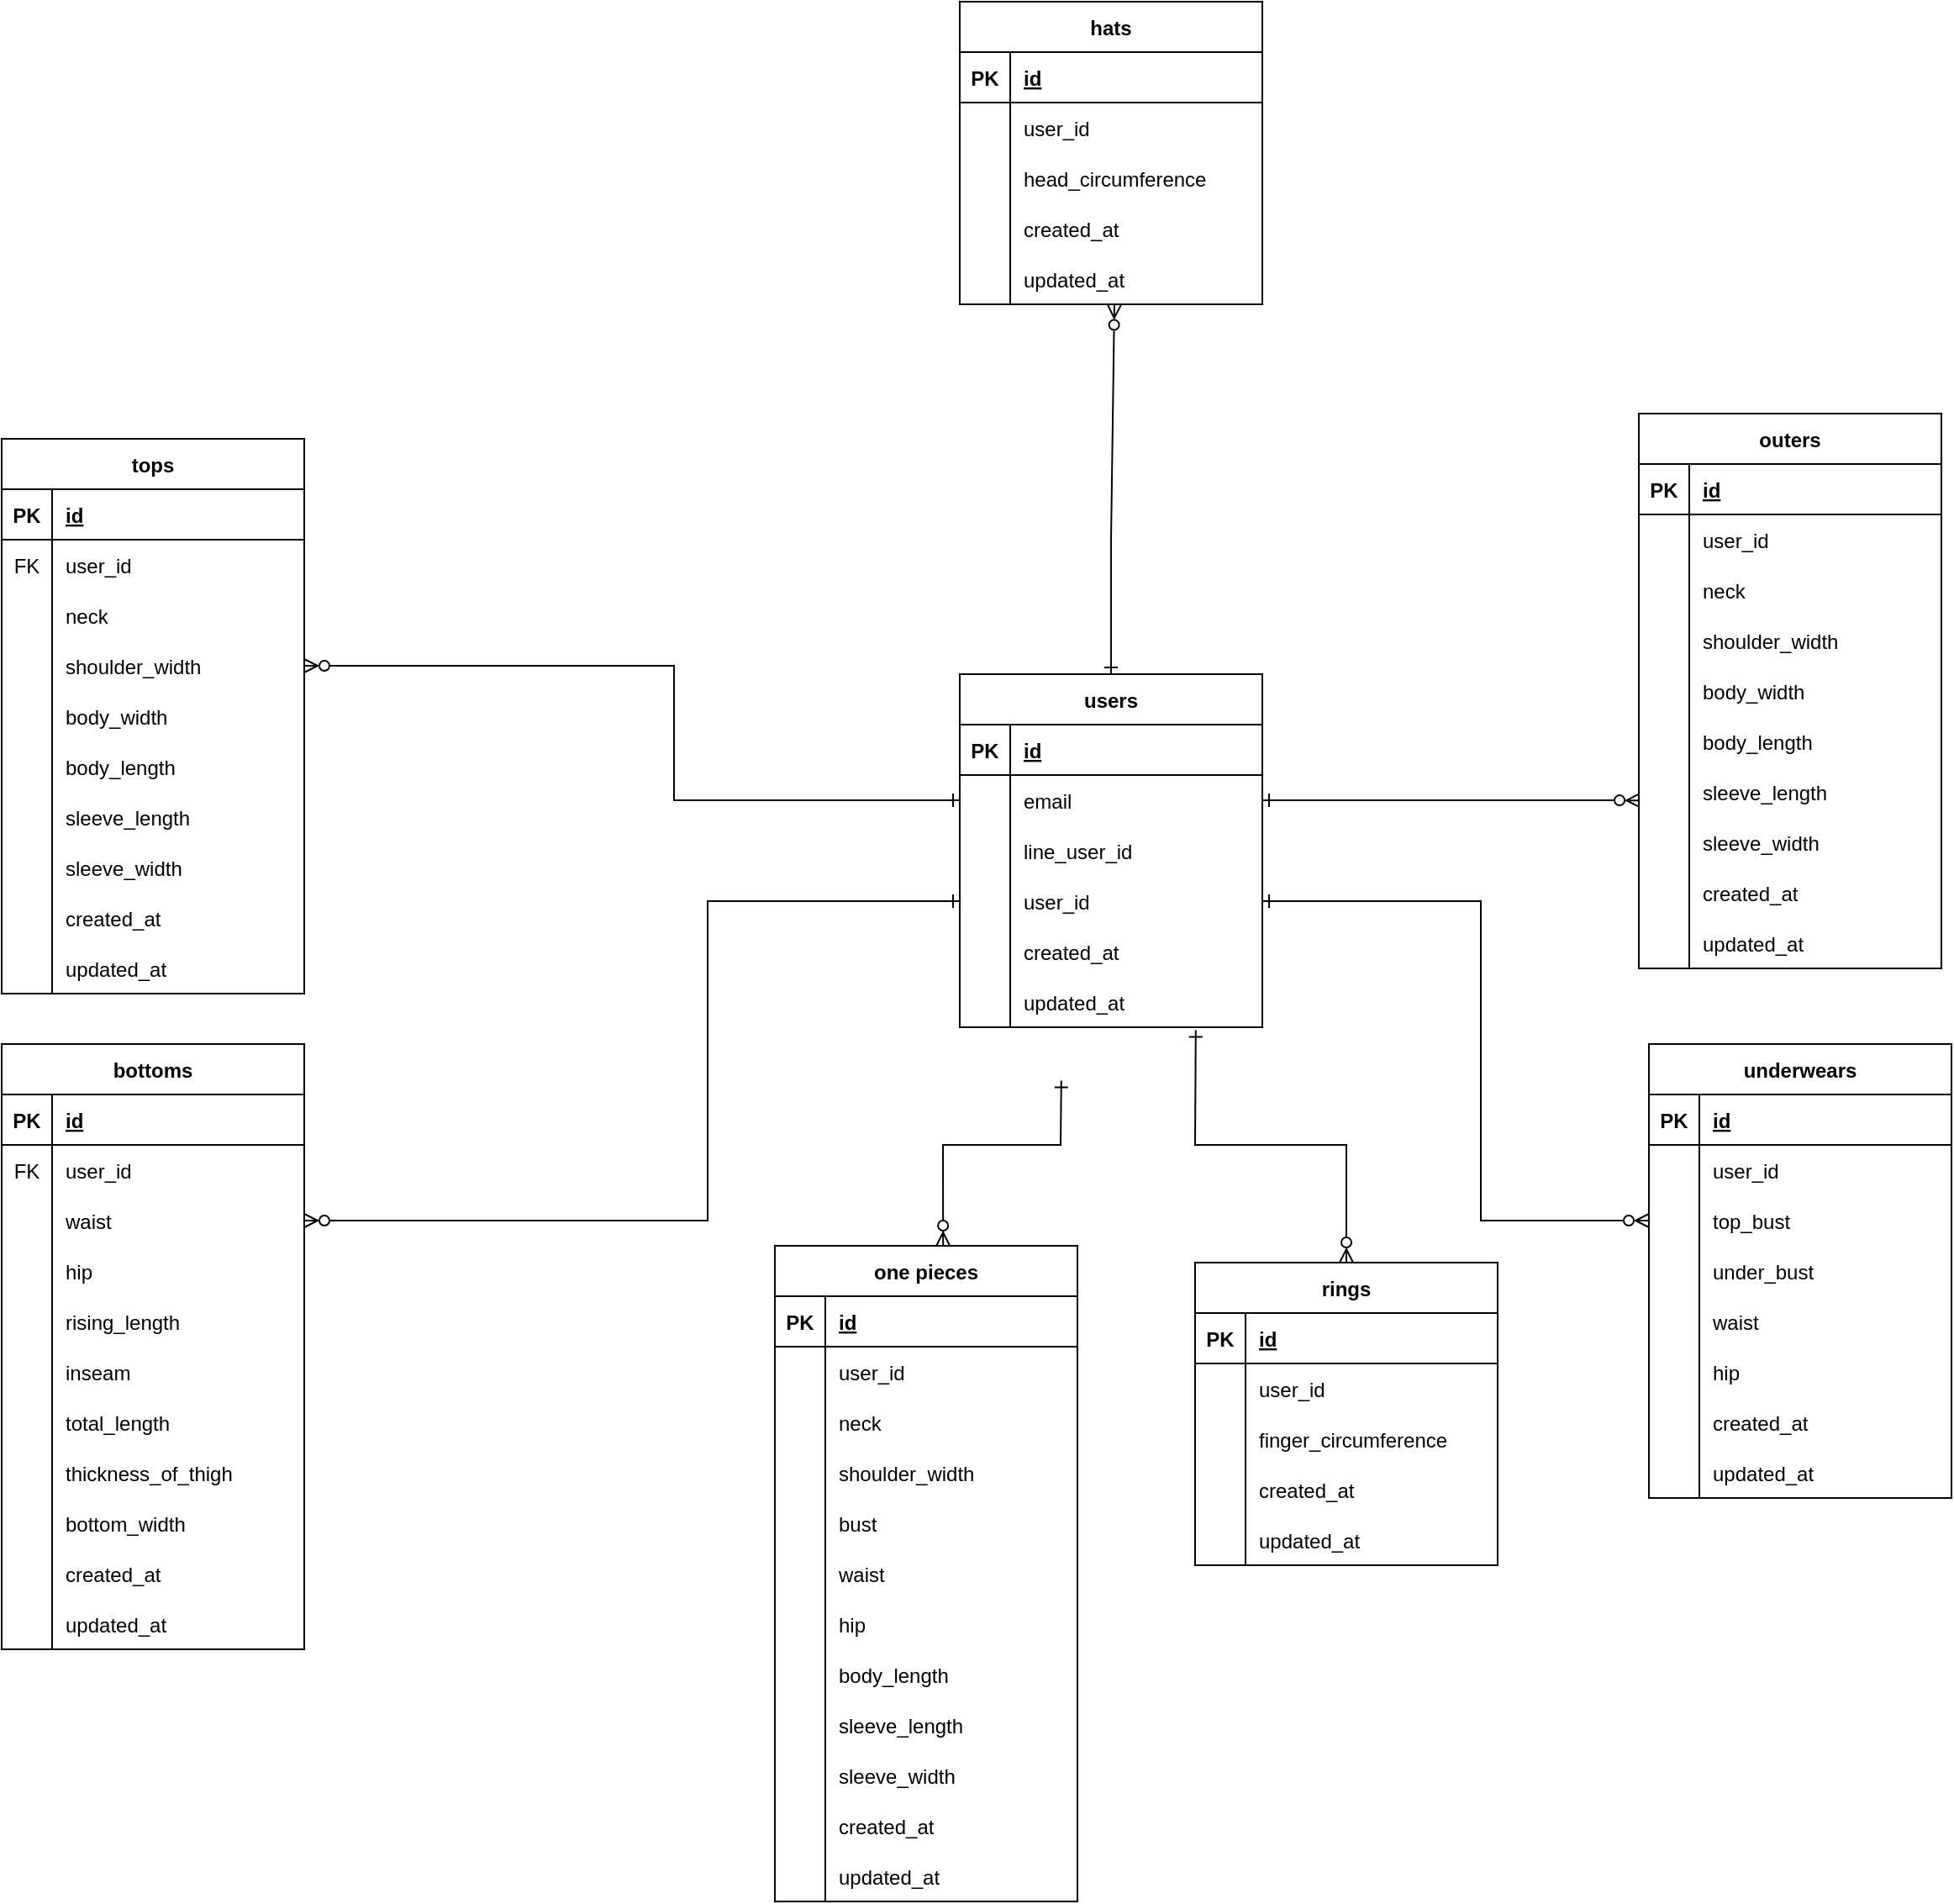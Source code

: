 <mxfile version="20.4.0" type="github">
  <diagram id="RKyHhlii6hMqUv7-BzwE" name="ページ1">
    <mxGraphModel dx="1823" dy="1815" grid="1" gridSize="10" guides="1" tooltips="1" connect="1" arrows="1" fold="1" page="1" pageScale="1" pageWidth="827" pageHeight="1169" math="0" shadow="0">
      <root>
        <mxCell id="0" />
        <mxCell id="1" parent="0" />
        <mxCell id="ZJ8TjfzDThTJqLKdw4iv-1" value="users" style="shape=table;startSize=30;container=1;collapsible=1;childLayout=tableLayout;fixedRows=1;rowLines=0;fontStyle=1;align=center;resizeLast=1;rounded=0;shadow=0;glass=0;sketch=0;gradientColor=none;" parent="1" vertex="1">
          <mxGeometry x="10" y="40" width="180" height="210" as="geometry" />
        </mxCell>
        <mxCell id="ZJ8TjfzDThTJqLKdw4iv-2" value="" style="shape=tableRow;horizontal=0;startSize=0;swimlaneHead=0;swimlaneBody=0;fillColor=none;collapsible=0;dropTarget=0;points=[[0,0.5],[1,0.5]];portConstraint=eastwest;top=0;left=0;right=0;bottom=1;rounded=0;shadow=0;glass=0;sketch=0;" parent="ZJ8TjfzDThTJqLKdw4iv-1" vertex="1">
          <mxGeometry y="30" width="180" height="30" as="geometry" />
        </mxCell>
        <mxCell id="ZJ8TjfzDThTJqLKdw4iv-3" value="PK" style="shape=partialRectangle;connectable=0;fillColor=none;top=0;left=0;bottom=0;right=0;fontStyle=1;overflow=hidden;rounded=0;shadow=0;glass=0;sketch=0;" parent="ZJ8TjfzDThTJqLKdw4iv-2" vertex="1">
          <mxGeometry width="30" height="30" as="geometry">
            <mxRectangle width="30" height="30" as="alternateBounds" />
          </mxGeometry>
        </mxCell>
        <mxCell id="ZJ8TjfzDThTJqLKdw4iv-4" value="id" style="shape=partialRectangle;connectable=0;fillColor=none;top=0;left=0;bottom=0;right=0;align=left;spacingLeft=6;fontStyle=5;overflow=hidden;rounded=0;shadow=0;glass=0;sketch=0;" parent="ZJ8TjfzDThTJqLKdw4iv-2" vertex="1">
          <mxGeometry x="30" width="150" height="30" as="geometry">
            <mxRectangle width="150" height="30" as="alternateBounds" />
          </mxGeometry>
        </mxCell>
        <mxCell id="ZJ8TjfzDThTJqLKdw4iv-5" value="" style="shape=tableRow;horizontal=0;startSize=0;swimlaneHead=0;swimlaneBody=0;fillColor=none;collapsible=0;dropTarget=0;points=[[0,0.5],[1,0.5]];portConstraint=eastwest;top=0;left=0;right=0;bottom=0;rounded=0;shadow=0;glass=0;sketch=0;" parent="ZJ8TjfzDThTJqLKdw4iv-1" vertex="1">
          <mxGeometry y="60" width="180" height="30" as="geometry" />
        </mxCell>
        <mxCell id="ZJ8TjfzDThTJqLKdw4iv-6" value="" style="shape=partialRectangle;connectable=0;fillColor=none;top=0;left=0;bottom=0;right=0;editable=1;overflow=hidden;rounded=0;shadow=0;glass=0;sketch=0;strokeColor=none;strokeWidth=1;" parent="ZJ8TjfzDThTJqLKdw4iv-5" vertex="1">
          <mxGeometry width="30" height="30" as="geometry">
            <mxRectangle width="30" height="30" as="alternateBounds" />
          </mxGeometry>
        </mxCell>
        <mxCell id="ZJ8TjfzDThTJqLKdw4iv-7" value="email" style="shape=partialRectangle;connectable=0;fillColor=none;top=0;left=0;bottom=0;right=0;align=left;spacingLeft=6;overflow=hidden;rounded=0;shadow=0;glass=0;sketch=0;" parent="ZJ8TjfzDThTJqLKdw4iv-5" vertex="1">
          <mxGeometry x="30" width="150" height="30" as="geometry">
            <mxRectangle width="150" height="30" as="alternateBounds" />
          </mxGeometry>
        </mxCell>
        <mxCell id="JBXYCXGy9Dp561l-ZSWa-2" value="" style="shape=tableRow;horizontal=0;startSize=0;swimlaneHead=0;swimlaneBody=0;fillColor=none;collapsible=0;dropTarget=0;points=[[0,0.5],[1,0.5]];portConstraint=eastwest;top=0;left=0;right=0;bottom=0;rounded=0;shadow=0;glass=0;sketch=0;strokeWidth=1;" vertex="1" parent="ZJ8TjfzDThTJqLKdw4iv-1">
          <mxGeometry y="90" width="180" height="30" as="geometry" />
        </mxCell>
        <mxCell id="JBXYCXGy9Dp561l-ZSWa-3" value="" style="shape=partialRectangle;connectable=0;fillColor=none;top=0;left=0;bottom=0;right=0;editable=1;overflow=hidden;rounded=0;shadow=0;glass=0;sketch=0;strokeWidth=1;" vertex="1" parent="JBXYCXGy9Dp561l-ZSWa-2">
          <mxGeometry width="30" height="30" as="geometry">
            <mxRectangle width="30" height="30" as="alternateBounds" />
          </mxGeometry>
        </mxCell>
        <mxCell id="JBXYCXGy9Dp561l-ZSWa-4" value="line_user_id" style="shape=partialRectangle;connectable=0;fillColor=none;top=0;left=0;bottom=0;right=0;align=left;spacingLeft=6;overflow=hidden;rounded=0;shadow=0;glass=0;sketch=0;strokeWidth=1;" vertex="1" parent="JBXYCXGy9Dp561l-ZSWa-2">
          <mxGeometry x="30" width="150" height="30" as="geometry">
            <mxRectangle width="150" height="30" as="alternateBounds" />
          </mxGeometry>
        </mxCell>
        <mxCell id="ZJ8TjfzDThTJqLKdw4iv-193" value="" style="shape=tableRow;horizontal=0;startSize=0;swimlaneHead=0;swimlaneBody=0;fillColor=none;collapsible=0;dropTarget=0;points=[[0,0.5],[1,0.5]];portConstraint=eastwest;top=0;left=0;right=0;bottom=0;rounded=0;shadow=0;glass=0;sketch=0;strokeWidth=1;" parent="ZJ8TjfzDThTJqLKdw4iv-1" vertex="1">
          <mxGeometry y="120" width="180" height="30" as="geometry" />
        </mxCell>
        <mxCell id="ZJ8TjfzDThTJqLKdw4iv-194" value="" style="shape=partialRectangle;connectable=0;fillColor=none;top=0;left=0;bottom=0;right=0;editable=1;overflow=hidden;rounded=0;shadow=0;glass=0;sketch=0;strokeWidth=1;" parent="ZJ8TjfzDThTJqLKdw4iv-193" vertex="1">
          <mxGeometry width="30" height="30" as="geometry">
            <mxRectangle width="30" height="30" as="alternateBounds" />
          </mxGeometry>
        </mxCell>
        <mxCell id="ZJ8TjfzDThTJqLKdw4iv-195" value="user_id" style="shape=partialRectangle;connectable=0;fillColor=none;top=0;left=0;bottom=0;right=0;align=left;spacingLeft=6;overflow=hidden;rounded=0;shadow=0;glass=0;sketch=0;strokeWidth=1;" parent="ZJ8TjfzDThTJqLKdw4iv-193" vertex="1">
          <mxGeometry x="30" width="150" height="30" as="geometry">
            <mxRectangle width="150" height="30" as="alternateBounds" />
          </mxGeometry>
        </mxCell>
        <mxCell id="ZJ8TjfzDThTJqLKdw4iv-103" value="" style="shape=tableRow;horizontal=0;startSize=0;swimlaneHead=0;swimlaneBody=0;fillColor=none;collapsible=0;dropTarget=0;points=[[0,0.5],[1,0.5]];portConstraint=eastwest;top=0;left=0;right=0;bottom=0;rounded=0;shadow=0;glass=0;sketch=0;strokeWidth=1;" parent="ZJ8TjfzDThTJqLKdw4iv-1" vertex="1">
          <mxGeometry y="150" width="180" height="30" as="geometry" />
        </mxCell>
        <mxCell id="ZJ8TjfzDThTJqLKdw4iv-104" value="" style="shape=partialRectangle;connectable=0;fillColor=none;top=0;left=0;bottom=0;right=0;editable=1;overflow=hidden;rounded=0;shadow=0;glass=0;sketch=0;strokeWidth=1;" parent="ZJ8TjfzDThTJqLKdw4iv-103" vertex="1">
          <mxGeometry width="30" height="30" as="geometry">
            <mxRectangle width="30" height="30" as="alternateBounds" />
          </mxGeometry>
        </mxCell>
        <mxCell id="ZJ8TjfzDThTJqLKdw4iv-105" value="created_at" style="shape=partialRectangle;connectable=0;fillColor=none;top=0;left=0;bottom=0;right=0;align=left;spacingLeft=6;overflow=hidden;rounded=0;shadow=0;glass=0;sketch=0;strokeWidth=1;" parent="ZJ8TjfzDThTJqLKdw4iv-103" vertex="1">
          <mxGeometry x="30" width="150" height="30" as="geometry">
            <mxRectangle width="150" height="30" as="alternateBounds" />
          </mxGeometry>
        </mxCell>
        <mxCell id="ZJ8TjfzDThTJqLKdw4iv-133" value="" style="shape=tableRow;horizontal=0;startSize=0;swimlaneHead=0;swimlaneBody=0;fillColor=none;collapsible=0;dropTarget=0;points=[[0,0.5],[1,0.5]];portConstraint=eastwest;top=0;left=0;right=0;bottom=0;rounded=0;shadow=0;glass=0;sketch=0;strokeWidth=1;" parent="ZJ8TjfzDThTJqLKdw4iv-1" vertex="1">
          <mxGeometry y="180" width="180" height="30" as="geometry" />
        </mxCell>
        <mxCell id="ZJ8TjfzDThTJqLKdw4iv-134" value="" style="shape=partialRectangle;connectable=0;fillColor=none;top=0;left=0;bottom=0;right=0;editable=1;overflow=hidden;rounded=0;shadow=0;glass=0;sketch=0;strokeWidth=1;" parent="ZJ8TjfzDThTJqLKdw4iv-133" vertex="1">
          <mxGeometry width="30" height="30" as="geometry">
            <mxRectangle width="30" height="30" as="alternateBounds" />
          </mxGeometry>
        </mxCell>
        <mxCell id="ZJ8TjfzDThTJqLKdw4iv-135" value="updated_at" style="shape=partialRectangle;connectable=0;fillColor=none;top=0;left=0;bottom=0;right=0;align=left;spacingLeft=6;overflow=hidden;rounded=0;shadow=0;glass=0;sketch=0;strokeWidth=1;" parent="ZJ8TjfzDThTJqLKdw4iv-133" vertex="1">
          <mxGeometry x="30" width="150" height="30" as="geometry">
            <mxRectangle width="150" height="30" as="alternateBounds" />
          </mxGeometry>
        </mxCell>
        <mxCell id="ZJ8TjfzDThTJqLKdw4iv-20" value="tops" style="shape=table;startSize=30;container=1;collapsible=1;childLayout=tableLayout;fixedRows=1;rowLines=0;fontStyle=1;align=center;resizeLast=1;rounded=0;shadow=0;glass=0;sketch=0;gradientColor=none;" parent="1" vertex="1">
          <mxGeometry x="-560" y="-100" width="180" height="330" as="geometry" />
        </mxCell>
        <mxCell id="ZJ8TjfzDThTJqLKdw4iv-21" value="" style="shape=tableRow;horizontal=0;startSize=0;swimlaneHead=0;swimlaneBody=0;fillColor=none;collapsible=0;dropTarget=0;points=[[0,0.5],[1,0.5]];portConstraint=eastwest;top=0;left=0;right=0;bottom=1;rounded=0;shadow=0;glass=0;sketch=0;" parent="ZJ8TjfzDThTJqLKdw4iv-20" vertex="1">
          <mxGeometry y="30" width="180" height="30" as="geometry" />
        </mxCell>
        <mxCell id="ZJ8TjfzDThTJqLKdw4iv-22" value="PK" style="shape=partialRectangle;connectable=0;fillColor=none;top=0;left=0;bottom=0;right=0;fontStyle=1;overflow=hidden;rounded=0;shadow=0;glass=0;sketch=0;" parent="ZJ8TjfzDThTJqLKdw4iv-21" vertex="1">
          <mxGeometry width="30" height="30" as="geometry">
            <mxRectangle width="30" height="30" as="alternateBounds" />
          </mxGeometry>
        </mxCell>
        <mxCell id="ZJ8TjfzDThTJqLKdw4iv-23" value="id" style="shape=partialRectangle;connectable=0;fillColor=none;top=0;left=0;bottom=0;right=0;align=left;spacingLeft=6;fontStyle=5;overflow=hidden;rounded=0;shadow=0;glass=0;sketch=0;" parent="ZJ8TjfzDThTJqLKdw4iv-21" vertex="1">
          <mxGeometry x="30" width="150" height="30" as="geometry">
            <mxRectangle width="150" height="30" as="alternateBounds" />
          </mxGeometry>
        </mxCell>
        <mxCell id="ZJ8TjfzDThTJqLKdw4iv-212" value="" style="shape=tableRow;horizontal=0;startSize=0;swimlaneHead=0;swimlaneBody=0;fillColor=none;collapsible=0;dropTarget=0;points=[[0,0.5],[1,0.5]];portConstraint=eastwest;top=0;left=0;right=0;bottom=0;rounded=0;shadow=0;glass=0;sketch=0;strokeWidth=1;" parent="ZJ8TjfzDThTJqLKdw4iv-20" vertex="1">
          <mxGeometry y="60" width="180" height="30" as="geometry" />
        </mxCell>
        <mxCell id="ZJ8TjfzDThTJqLKdw4iv-213" value="FK" style="shape=partialRectangle;connectable=0;fillColor=none;top=0;left=0;bottom=0;right=0;editable=1;overflow=hidden;rounded=0;shadow=0;glass=0;sketch=0;strokeWidth=1;" parent="ZJ8TjfzDThTJqLKdw4iv-212" vertex="1">
          <mxGeometry width="30" height="30" as="geometry">
            <mxRectangle width="30" height="30" as="alternateBounds" />
          </mxGeometry>
        </mxCell>
        <mxCell id="ZJ8TjfzDThTJqLKdw4iv-214" value="user_id" style="shape=partialRectangle;connectable=0;fillColor=none;top=0;left=0;bottom=0;right=0;align=left;spacingLeft=6;overflow=hidden;rounded=0;shadow=0;glass=0;sketch=0;strokeWidth=1;" parent="ZJ8TjfzDThTJqLKdw4iv-212" vertex="1">
          <mxGeometry x="30" width="150" height="30" as="geometry">
            <mxRectangle width="150" height="30" as="alternateBounds" />
          </mxGeometry>
        </mxCell>
        <mxCell id="ZJ8TjfzDThTJqLKdw4iv-24" value="" style="shape=tableRow;horizontal=0;startSize=0;swimlaneHead=0;swimlaneBody=0;fillColor=none;collapsible=0;dropTarget=0;points=[[0,0.5],[1,0.5]];portConstraint=eastwest;top=0;left=0;right=0;bottom=0;rounded=0;shadow=0;glass=0;sketch=0;" parent="ZJ8TjfzDThTJqLKdw4iv-20" vertex="1">
          <mxGeometry y="90" width="180" height="30" as="geometry" />
        </mxCell>
        <mxCell id="ZJ8TjfzDThTJqLKdw4iv-25" value="" style="shape=partialRectangle;connectable=0;fillColor=none;top=0;left=0;bottom=0;right=0;editable=1;overflow=hidden;rounded=0;shadow=0;glass=0;sketch=0;strokeColor=none;strokeWidth=1;" parent="ZJ8TjfzDThTJqLKdw4iv-24" vertex="1">
          <mxGeometry width="30" height="30" as="geometry">
            <mxRectangle width="30" height="30" as="alternateBounds" />
          </mxGeometry>
        </mxCell>
        <mxCell id="ZJ8TjfzDThTJqLKdw4iv-26" value="neck" style="shape=partialRectangle;connectable=0;fillColor=none;top=0;left=0;bottom=0;right=0;align=left;spacingLeft=6;overflow=hidden;rounded=0;shadow=0;glass=0;sketch=0;" parent="ZJ8TjfzDThTJqLKdw4iv-24" vertex="1">
          <mxGeometry x="30" width="150" height="30" as="geometry">
            <mxRectangle width="150" height="30" as="alternateBounds" />
          </mxGeometry>
        </mxCell>
        <mxCell id="ZJ8TjfzDThTJqLKdw4iv-27" value="" style="shape=tableRow;horizontal=0;startSize=0;swimlaneHead=0;swimlaneBody=0;fillColor=none;collapsible=0;dropTarget=0;points=[[0,0.5],[1,0.5]];portConstraint=eastwest;top=0;left=0;right=0;bottom=0;rounded=0;shadow=0;glass=0;sketch=0;" parent="ZJ8TjfzDThTJqLKdw4iv-20" vertex="1">
          <mxGeometry y="120" width="180" height="30" as="geometry" />
        </mxCell>
        <mxCell id="ZJ8TjfzDThTJqLKdw4iv-28" value="" style="shape=partialRectangle;connectable=0;fillColor=none;top=0;left=0;bottom=0;right=0;editable=1;overflow=hidden;rounded=0;shadow=0;glass=0;sketch=0;" parent="ZJ8TjfzDThTJqLKdw4iv-27" vertex="1">
          <mxGeometry width="30" height="30" as="geometry">
            <mxRectangle width="30" height="30" as="alternateBounds" />
          </mxGeometry>
        </mxCell>
        <mxCell id="ZJ8TjfzDThTJqLKdw4iv-29" value="shoulder_width" style="shape=partialRectangle;connectable=0;fillColor=none;top=0;left=0;bottom=0;right=0;align=left;spacingLeft=6;overflow=hidden;rounded=0;shadow=0;glass=0;sketch=0;" parent="ZJ8TjfzDThTJqLKdw4iv-27" vertex="1">
          <mxGeometry x="30" width="150" height="30" as="geometry">
            <mxRectangle width="150" height="30" as="alternateBounds" />
          </mxGeometry>
        </mxCell>
        <mxCell id="JBXYCXGy9Dp561l-ZSWa-6" value="" style="shape=tableRow;horizontal=0;startSize=0;swimlaneHead=0;swimlaneBody=0;fillColor=none;collapsible=0;dropTarget=0;points=[[0,0.5],[1,0.5]];portConstraint=eastwest;top=0;left=0;right=0;bottom=0;rounded=0;shadow=0;glass=0;sketch=0;strokeWidth=1;" vertex="1" parent="ZJ8TjfzDThTJqLKdw4iv-20">
          <mxGeometry y="150" width="180" height="30" as="geometry" />
        </mxCell>
        <mxCell id="JBXYCXGy9Dp561l-ZSWa-7" value="" style="shape=partialRectangle;connectable=0;fillColor=none;top=0;left=0;bottom=0;right=0;editable=1;overflow=hidden;rounded=0;shadow=0;glass=0;sketch=0;strokeWidth=1;" vertex="1" parent="JBXYCXGy9Dp561l-ZSWa-6">
          <mxGeometry width="30" height="30" as="geometry">
            <mxRectangle width="30" height="30" as="alternateBounds" />
          </mxGeometry>
        </mxCell>
        <mxCell id="JBXYCXGy9Dp561l-ZSWa-8" value="body_width" style="shape=partialRectangle;connectable=0;fillColor=none;top=0;left=0;bottom=0;right=0;align=left;spacingLeft=6;overflow=hidden;rounded=0;shadow=0;glass=0;sketch=0;strokeWidth=1;" vertex="1" parent="JBXYCXGy9Dp561l-ZSWa-6">
          <mxGeometry x="30" width="150" height="30" as="geometry">
            <mxRectangle width="150" height="30" as="alternateBounds" />
          </mxGeometry>
        </mxCell>
        <mxCell id="ZJ8TjfzDThTJqLKdw4iv-30" value="" style="shape=tableRow;horizontal=0;startSize=0;swimlaneHead=0;swimlaneBody=0;fillColor=none;collapsible=0;dropTarget=0;points=[[0,0.5],[1,0.5]];portConstraint=eastwest;top=0;left=0;right=0;bottom=0;rounded=0;shadow=0;glass=0;sketch=0;" parent="ZJ8TjfzDThTJqLKdw4iv-20" vertex="1">
          <mxGeometry y="180" width="180" height="30" as="geometry" />
        </mxCell>
        <mxCell id="ZJ8TjfzDThTJqLKdw4iv-31" value="" style="shape=partialRectangle;connectable=0;fillColor=none;top=0;left=0;bottom=0;right=0;editable=1;overflow=hidden;rounded=0;shadow=0;glass=0;sketch=0;" parent="ZJ8TjfzDThTJqLKdw4iv-30" vertex="1">
          <mxGeometry width="30" height="30" as="geometry">
            <mxRectangle width="30" height="30" as="alternateBounds" />
          </mxGeometry>
        </mxCell>
        <mxCell id="ZJ8TjfzDThTJqLKdw4iv-32" value="body_length" style="shape=partialRectangle;connectable=0;fillColor=none;top=0;left=0;bottom=0;right=0;align=left;spacingLeft=6;overflow=hidden;rounded=0;shadow=0;glass=0;sketch=0;" parent="ZJ8TjfzDThTJqLKdw4iv-30" vertex="1">
          <mxGeometry x="30" width="150" height="30" as="geometry">
            <mxRectangle width="150" height="30" as="alternateBounds" />
          </mxGeometry>
        </mxCell>
        <mxCell id="ZJ8TjfzDThTJqLKdw4iv-34" value="" style="shape=tableRow;horizontal=0;startSize=0;swimlaneHead=0;swimlaneBody=0;fillColor=none;collapsible=0;dropTarget=0;points=[[0,0.5],[1,0.5]];portConstraint=eastwest;top=0;left=0;right=0;bottom=0;rounded=0;shadow=0;glass=0;sketch=0;strokeWidth=1;" parent="ZJ8TjfzDThTJqLKdw4iv-20" vertex="1">
          <mxGeometry y="210" width="180" height="30" as="geometry" />
        </mxCell>
        <mxCell id="ZJ8TjfzDThTJqLKdw4iv-35" value="" style="shape=partialRectangle;connectable=0;fillColor=none;top=0;left=0;bottom=0;right=0;editable=1;overflow=hidden;rounded=0;shadow=0;glass=0;sketch=0;strokeWidth=1;" parent="ZJ8TjfzDThTJqLKdw4iv-34" vertex="1">
          <mxGeometry width="30" height="30" as="geometry">
            <mxRectangle width="30" height="30" as="alternateBounds" />
          </mxGeometry>
        </mxCell>
        <mxCell id="ZJ8TjfzDThTJqLKdw4iv-36" value="sleeve_length" style="shape=partialRectangle;connectable=0;fillColor=none;top=0;left=0;bottom=0;right=0;align=left;spacingLeft=6;overflow=hidden;rounded=0;shadow=0;glass=0;sketch=0;strokeWidth=1;" parent="ZJ8TjfzDThTJqLKdw4iv-34" vertex="1">
          <mxGeometry x="30" width="150" height="30" as="geometry">
            <mxRectangle width="150" height="30" as="alternateBounds" />
          </mxGeometry>
        </mxCell>
        <mxCell id="JBXYCXGy9Dp561l-ZSWa-10" value="" style="shape=tableRow;horizontal=0;startSize=0;swimlaneHead=0;swimlaneBody=0;fillColor=none;collapsible=0;dropTarget=0;points=[[0,0.5],[1,0.5]];portConstraint=eastwest;top=0;left=0;right=0;bottom=0;rounded=0;shadow=0;glass=0;sketch=0;strokeWidth=1;" vertex="1" parent="ZJ8TjfzDThTJqLKdw4iv-20">
          <mxGeometry y="240" width="180" height="30" as="geometry" />
        </mxCell>
        <mxCell id="JBXYCXGy9Dp561l-ZSWa-11" value="" style="shape=partialRectangle;connectable=0;fillColor=none;top=0;left=0;bottom=0;right=0;editable=1;overflow=hidden;rounded=0;shadow=0;glass=0;sketch=0;strokeWidth=1;" vertex="1" parent="JBXYCXGy9Dp561l-ZSWa-10">
          <mxGeometry width="30" height="30" as="geometry">
            <mxRectangle width="30" height="30" as="alternateBounds" />
          </mxGeometry>
        </mxCell>
        <mxCell id="JBXYCXGy9Dp561l-ZSWa-12" value="sleeve_width" style="shape=partialRectangle;connectable=0;fillColor=none;top=0;left=0;bottom=0;right=0;align=left;spacingLeft=6;overflow=hidden;rounded=0;shadow=0;glass=0;sketch=0;strokeWidth=1;" vertex="1" parent="JBXYCXGy9Dp561l-ZSWa-10">
          <mxGeometry x="30" width="150" height="30" as="geometry">
            <mxRectangle width="150" height="30" as="alternateBounds" />
          </mxGeometry>
        </mxCell>
        <mxCell id="ZJ8TjfzDThTJqLKdw4iv-161" value="" style="shape=tableRow;horizontal=0;startSize=0;swimlaneHead=0;swimlaneBody=0;fillColor=none;collapsible=0;dropTarget=0;points=[[0,0.5],[1,0.5]];portConstraint=eastwest;top=0;left=0;right=0;bottom=0;rounded=0;shadow=0;glass=0;sketch=0;strokeWidth=1;" parent="ZJ8TjfzDThTJqLKdw4iv-20" vertex="1">
          <mxGeometry y="270" width="180" height="30" as="geometry" />
        </mxCell>
        <mxCell id="ZJ8TjfzDThTJqLKdw4iv-162" value="" style="shape=partialRectangle;connectable=0;fillColor=none;top=0;left=0;bottom=0;right=0;editable=1;overflow=hidden;rounded=0;shadow=0;glass=0;sketch=0;strokeWidth=1;" parent="ZJ8TjfzDThTJqLKdw4iv-161" vertex="1">
          <mxGeometry width="30" height="30" as="geometry">
            <mxRectangle width="30" height="30" as="alternateBounds" />
          </mxGeometry>
        </mxCell>
        <mxCell id="ZJ8TjfzDThTJqLKdw4iv-163" value="created_at" style="shape=partialRectangle;connectable=0;fillColor=none;top=0;left=0;bottom=0;right=0;align=left;spacingLeft=6;overflow=hidden;rounded=0;shadow=0;glass=0;sketch=0;strokeWidth=1;" parent="ZJ8TjfzDThTJqLKdw4iv-161" vertex="1">
          <mxGeometry x="30" width="150" height="30" as="geometry">
            <mxRectangle width="150" height="30" as="alternateBounds" />
          </mxGeometry>
        </mxCell>
        <mxCell id="ZJ8TjfzDThTJqLKdw4iv-157" value="" style="shape=tableRow;horizontal=0;startSize=0;swimlaneHead=0;swimlaneBody=0;fillColor=none;collapsible=0;dropTarget=0;points=[[0,0.5],[1,0.5]];portConstraint=eastwest;top=0;left=0;right=0;bottom=0;rounded=0;shadow=0;glass=0;sketch=0;strokeWidth=1;" parent="ZJ8TjfzDThTJqLKdw4iv-20" vertex="1">
          <mxGeometry y="300" width="180" height="30" as="geometry" />
        </mxCell>
        <mxCell id="ZJ8TjfzDThTJqLKdw4iv-158" value="" style="shape=partialRectangle;connectable=0;fillColor=none;top=0;left=0;bottom=0;right=0;editable=1;overflow=hidden;rounded=0;shadow=0;glass=0;sketch=0;strokeWidth=1;" parent="ZJ8TjfzDThTJqLKdw4iv-157" vertex="1">
          <mxGeometry width="30" height="30" as="geometry">
            <mxRectangle width="30" height="30" as="alternateBounds" />
          </mxGeometry>
        </mxCell>
        <mxCell id="ZJ8TjfzDThTJqLKdw4iv-159" value="updated_at" style="shape=partialRectangle;connectable=0;fillColor=none;top=0;left=0;bottom=0;right=0;align=left;spacingLeft=6;overflow=hidden;rounded=0;shadow=0;glass=0;sketch=0;strokeWidth=1;" parent="ZJ8TjfzDThTJqLKdw4iv-157" vertex="1">
          <mxGeometry x="30" width="150" height="30" as="geometry">
            <mxRectangle width="150" height="30" as="alternateBounds" />
          </mxGeometry>
        </mxCell>
        <mxCell id="ZJ8TjfzDThTJqLKdw4iv-37" value="bottoms" style="shape=table;startSize=30;container=1;collapsible=1;childLayout=tableLayout;fixedRows=1;rowLines=0;fontStyle=1;align=center;resizeLast=1;rounded=0;shadow=0;glass=0;sketch=0;gradientColor=none;" parent="1" vertex="1">
          <mxGeometry x="-560" y="260" width="180" height="360" as="geometry" />
        </mxCell>
        <mxCell id="ZJ8TjfzDThTJqLKdw4iv-38" value="" style="shape=tableRow;horizontal=0;startSize=0;swimlaneHead=0;swimlaneBody=0;fillColor=none;collapsible=0;dropTarget=0;points=[[0,0.5],[1,0.5]];portConstraint=eastwest;top=0;left=0;right=0;bottom=1;rounded=0;shadow=0;glass=0;sketch=0;" parent="ZJ8TjfzDThTJqLKdw4iv-37" vertex="1">
          <mxGeometry y="30" width="180" height="30" as="geometry" />
        </mxCell>
        <mxCell id="ZJ8TjfzDThTJqLKdw4iv-39" value="PK" style="shape=partialRectangle;connectable=0;fillColor=none;top=0;left=0;bottom=0;right=0;fontStyle=1;overflow=hidden;rounded=0;shadow=0;glass=0;sketch=0;" parent="ZJ8TjfzDThTJqLKdw4iv-38" vertex="1">
          <mxGeometry width="30" height="30" as="geometry">
            <mxRectangle width="30" height="30" as="alternateBounds" />
          </mxGeometry>
        </mxCell>
        <mxCell id="ZJ8TjfzDThTJqLKdw4iv-40" value="id" style="shape=partialRectangle;connectable=0;fillColor=none;top=0;left=0;bottom=0;right=0;align=left;spacingLeft=6;fontStyle=5;overflow=hidden;rounded=0;shadow=0;glass=0;sketch=0;" parent="ZJ8TjfzDThTJqLKdw4iv-38" vertex="1">
          <mxGeometry x="30" width="150" height="30" as="geometry">
            <mxRectangle width="150" height="30" as="alternateBounds" />
          </mxGeometry>
        </mxCell>
        <mxCell id="ZJ8TjfzDThTJqLKdw4iv-209" value="" style="shape=tableRow;horizontal=0;startSize=0;swimlaneHead=0;swimlaneBody=0;fillColor=none;collapsible=0;dropTarget=0;points=[[0,0.5],[1,0.5]];portConstraint=eastwest;top=0;left=0;right=0;bottom=0;rounded=0;shadow=0;glass=0;sketch=0;strokeWidth=1;" parent="ZJ8TjfzDThTJqLKdw4iv-37" vertex="1">
          <mxGeometry y="60" width="180" height="30" as="geometry" />
        </mxCell>
        <mxCell id="ZJ8TjfzDThTJqLKdw4iv-210" value="FK" style="shape=partialRectangle;connectable=0;fillColor=none;top=0;left=0;bottom=0;right=0;editable=1;overflow=hidden;rounded=0;shadow=0;glass=0;sketch=0;strokeWidth=1;" parent="ZJ8TjfzDThTJqLKdw4iv-209" vertex="1">
          <mxGeometry width="30" height="30" as="geometry">
            <mxRectangle width="30" height="30" as="alternateBounds" />
          </mxGeometry>
        </mxCell>
        <mxCell id="ZJ8TjfzDThTJqLKdw4iv-211" value="user_id" style="shape=partialRectangle;connectable=0;fillColor=none;top=0;left=0;bottom=0;right=0;align=left;spacingLeft=6;overflow=hidden;rounded=0;shadow=0;glass=0;sketch=0;strokeWidth=1;" parent="ZJ8TjfzDThTJqLKdw4iv-209" vertex="1">
          <mxGeometry x="30" width="150" height="30" as="geometry">
            <mxRectangle width="150" height="30" as="alternateBounds" />
          </mxGeometry>
        </mxCell>
        <mxCell id="ZJ8TjfzDThTJqLKdw4iv-41" value="" style="shape=tableRow;horizontal=0;startSize=0;swimlaneHead=0;swimlaneBody=0;fillColor=none;collapsible=0;dropTarget=0;points=[[0,0.5],[1,0.5]];portConstraint=eastwest;top=0;left=0;right=0;bottom=0;rounded=0;shadow=0;glass=0;sketch=0;" parent="ZJ8TjfzDThTJqLKdw4iv-37" vertex="1">
          <mxGeometry y="90" width="180" height="30" as="geometry" />
        </mxCell>
        <mxCell id="ZJ8TjfzDThTJqLKdw4iv-42" value="" style="shape=partialRectangle;connectable=0;fillColor=none;top=0;left=0;bottom=0;right=0;editable=1;overflow=hidden;rounded=0;shadow=0;glass=0;sketch=0;strokeColor=none;strokeWidth=1;" parent="ZJ8TjfzDThTJqLKdw4iv-41" vertex="1">
          <mxGeometry width="30" height="30" as="geometry">
            <mxRectangle width="30" height="30" as="alternateBounds" />
          </mxGeometry>
        </mxCell>
        <mxCell id="ZJ8TjfzDThTJqLKdw4iv-43" value="waist" style="shape=partialRectangle;connectable=0;fillColor=none;top=0;left=0;bottom=0;right=0;align=left;spacingLeft=6;overflow=hidden;rounded=0;shadow=0;glass=0;sketch=0;" parent="ZJ8TjfzDThTJqLKdw4iv-41" vertex="1">
          <mxGeometry x="30" width="150" height="30" as="geometry">
            <mxRectangle width="150" height="30" as="alternateBounds" />
          </mxGeometry>
        </mxCell>
        <mxCell id="ZJ8TjfzDThTJqLKdw4iv-44" value="" style="shape=tableRow;horizontal=0;startSize=0;swimlaneHead=0;swimlaneBody=0;fillColor=none;collapsible=0;dropTarget=0;points=[[0,0.5],[1,0.5]];portConstraint=eastwest;top=0;left=0;right=0;bottom=0;rounded=0;shadow=0;glass=0;sketch=0;" parent="ZJ8TjfzDThTJqLKdw4iv-37" vertex="1">
          <mxGeometry y="120" width="180" height="30" as="geometry" />
        </mxCell>
        <mxCell id="ZJ8TjfzDThTJqLKdw4iv-45" value="" style="shape=partialRectangle;connectable=0;fillColor=none;top=0;left=0;bottom=0;right=0;editable=1;overflow=hidden;rounded=0;shadow=0;glass=0;sketch=0;" parent="ZJ8TjfzDThTJqLKdw4iv-44" vertex="1">
          <mxGeometry width="30" height="30" as="geometry">
            <mxRectangle width="30" height="30" as="alternateBounds" />
          </mxGeometry>
        </mxCell>
        <mxCell id="ZJ8TjfzDThTJqLKdw4iv-46" value="hip" style="shape=partialRectangle;connectable=0;fillColor=none;top=0;left=0;bottom=0;right=0;align=left;spacingLeft=6;overflow=hidden;rounded=0;shadow=0;glass=0;sketch=0;" parent="ZJ8TjfzDThTJqLKdw4iv-44" vertex="1">
          <mxGeometry x="30" width="150" height="30" as="geometry">
            <mxRectangle width="150" height="30" as="alternateBounds" />
          </mxGeometry>
        </mxCell>
        <mxCell id="ZJ8TjfzDThTJqLKdw4iv-47" value="" style="shape=tableRow;horizontal=0;startSize=0;swimlaneHead=0;swimlaneBody=0;fillColor=none;collapsible=0;dropTarget=0;points=[[0,0.5],[1,0.5]];portConstraint=eastwest;top=0;left=0;right=0;bottom=0;rounded=0;shadow=0;glass=0;sketch=0;" parent="ZJ8TjfzDThTJqLKdw4iv-37" vertex="1">
          <mxGeometry y="150" width="180" height="30" as="geometry" />
        </mxCell>
        <mxCell id="ZJ8TjfzDThTJqLKdw4iv-48" value="" style="shape=partialRectangle;connectable=0;fillColor=none;top=0;left=0;bottom=0;right=0;editable=1;overflow=hidden;rounded=0;shadow=0;glass=0;sketch=0;" parent="ZJ8TjfzDThTJqLKdw4iv-47" vertex="1">
          <mxGeometry width="30" height="30" as="geometry">
            <mxRectangle width="30" height="30" as="alternateBounds" />
          </mxGeometry>
        </mxCell>
        <mxCell id="ZJ8TjfzDThTJqLKdw4iv-49" value="rising_length" style="shape=partialRectangle;connectable=0;fillColor=none;top=0;left=0;bottom=0;right=0;align=left;spacingLeft=6;overflow=hidden;rounded=0;shadow=0;glass=0;sketch=0;" parent="ZJ8TjfzDThTJqLKdw4iv-47" vertex="1">
          <mxGeometry x="30" width="150" height="30" as="geometry">
            <mxRectangle width="150" height="30" as="alternateBounds" />
          </mxGeometry>
        </mxCell>
        <mxCell id="ZJ8TjfzDThTJqLKdw4iv-51" value="" style="shape=tableRow;horizontal=0;startSize=0;swimlaneHead=0;swimlaneBody=0;fillColor=none;collapsible=0;dropTarget=0;points=[[0,0.5],[1,0.5]];portConstraint=eastwest;top=0;left=0;right=0;bottom=0;rounded=0;shadow=0;glass=0;sketch=0;strokeWidth=1;" parent="ZJ8TjfzDThTJqLKdw4iv-37" vertex="1">
          <mxGeometry y="180" width="180" height="30" as="geometry" />
        </mxCell>
        <mxCell id="ZJ8TjfzDThTJqLKdw4iv-52" value="" style="shape=partialRectangle;connectable=0;fillColor=none;top=0;left=0;bottom=0;right=0;editable=1;overflow=hidden;rounded=0;shadow=0;glass=0;sketch=0;strokeWidth=1;" parent="ZJ8TjfzDThTJqLKdw4iv-51" vertex="1">
          <mxGeometry width="30" height="30" as="geometry">
            <mxRectangle width="30" height="30" as="alternateBounds" />
          </mxGeometry>
        </mxCell>
        <mxCell id="ZJ8TjfzDThTJqLKdw4iv-53" value="inseam" style="shape=partialRectangle;connectable=0;fillColor=none;top=0;left=0;bottom=0;right=0;align=left;spacingLeft=6;overflow=hidden;rounded=0;shadow=0;glass=0;sketch=0;strokeWidth=1;" parent="ZJ8TjfzDThTJqLKdw4iv-51" vertex="1">
          <mxGeometry x="30" width="150" height="30" as="geometry">
            <mxRectangle width="150" height="30" as="alternateBounds" />
          </mxGeometry>
        </mxCell>
        <mxCell id="ZJ8TjfzDThTJqLKdw4iv-56" value="" style="shape=tableRow;horizontal=0;startSize=0;swimlaneHead=0;swimlaneBody=0;fillColor=none;collapsible=0;dropTarget=0;points=[[0,0.5],[1,0.5]];portConstraint=eastwest;top=0;left=0;right=0;bottom=0;rounded=0;shadow=0;glass=0;sketch=0;strokeWidth=1;" parent="ZJ8TjfzDThTJqLKdw4iv-37" vertex="1">
          <mxGeometry y="210" width="180" height="30" as="geometry" />
        </mxCell>
        <mxCell id="ZJ8TjfzDThTJqLKdw4iv-57" value="" style="shape=partialRectangle;connectable=0;fillColor=none;top=0;left=0;bottom=0;right=0;editable=1;overflow=hidden;rounded=0;shadow=0;glass=0;sketch=0;strokeWidth=1;" parent="ZJ8TjfzDThTJqLKdw4iv-56" vertex="1">
          <mxGeometry width="30" height="30" as="geometry">
            <mxRectangle width="30" height="30" as="alternateBounds" />
          </mxGeometry>
        </mxCell>
        <mxCell id="ZJ8TjfzDThTJqLKdw4iv-58" value="total_length" style="shape=partialRectangle;connectable=0;fillColor=none;top=0;left=0;bottom=0;right=0;align=left;spacingLeft=6;overflow=hidden;rounded=0;shadow=0;glass=0;sketch=0;strokeWidth=1;" parent="ZJ8TjfzDThTJqLKdw4iv-56" vertex="1">
          <mxGeometry x="30" width="150" height="30" as="geometry">
            <mxRectangle width="150" height="30" as="alternateBounds" />
          </mxGeometry>
        </mxCell>
        <mxCell id="JBXYCXGy9Dp561l-ZSWa-14" value="" style="shape=tableRow;horizontal=0;startSize=0;swimlaneHead=0;swimlaneBody=0;fillColor=none;collapsible=0;dropTarget=0;points=[[0,0.5],[1,0.5]];portConstraint=eastwest;top=0;left=0;right=0;bottom=0;rounded=0;shadow=0;glass=0;sketch=0;strokeWidth=1;" vertex="1" parent="ZJ8TjfzDThTJqLKdw4iv-37">
          <mxGeometry y="240" width="180" height="30" as="geometry" />
        </mxCell>
        <mxCell id="JBXYCXGy9Dp561l-ZSWa-15" value="" style="shape=partialRectangle;connectable=0;fillColor=none;top=0;left=0;bottom=0;right=0;editable=1;overflow=hidden;rounded=0;shadow=0;glass=0;sketch=0;strokeWidth=1;" vertex="1" parent="JBXYCXGy9Dp561l-ZSWa-14">
          <mxGeometry width="30" height="30" as="geometry">
            <mxRectangle width="30" height="30" as="alternateBounds" />
          </mxGeometry>
        </mxCell>
        <mxCell id="JBXYCXGy9Dp561l-ZSWa-16" value="thickness_of_thigh" style="shape=partialRectangle;connectable=0;fillColor=none;top=0;left=0;bottom=0;right=0;align=left;spacingLeft=6;overflow=hidden;rounded=0;shadow=0;glass=0;sketch=0;strokeWidth=1;" vertex="1" parent="JBXYCXGy9Dp561l-ZSWa-14">
          <mxGeometry x="30" width="150" height="30" as="geometry">
            <mxRectangle width="150" height="30" as="alternateBounds" />
          </mxGeometry>
        </mxCell>
        <mxCell id="JBXYCXGy9Dp561l-ZSWa-18" value="" style="shape=tableRow;horizontal=0;startSize=0;swimlaneHead=0;swimlaneBody=0;fillColor=none;collapsible=0;dropTarget=0;points=[[0,0.5],[1,0.5]];portConstraint=eastwest;top=0;left=0;right=0;bottom=0;rounded=0;shadow=0;glass=0;sketch=0;strokeWidth=1;" vertex="1" parent="ZJ8TjfzDThTJqLKdw4iv-37">
          <mxGeometry y="270" width="180" height="30" as="geometry" />
        </mxCell>
        <mxCell id="JBXYCXGy9Dp561l-ZSWa-19" value="" style="shape=partialRectangle;connectable=0;fillColor=none;top=0;left=0;bottom=0;right=0;editable=1;overflow=hidden;rounded=0;shadow=0;glass=0;sketch=0;strokeWidth=1;" vertex="1" parent="JBXYCXGy9Dp561l-ZSWa-18">
          <mxGeometry width="30" height="30" as="geometry">
            <mxRectangle width="30" height="30" as="alternateBounds" />
          </mxGeometry>
        </mxCell>
        <mxCell id="JBXYCXGy9Dp561l-ZSWa-20" value="bottom_width" style="shape=partialRectangle;connectable=0;fillColor=none;top=0;left=0;bottom=0;right=0;align=left;spacingLeft=6;overflow=hidden;rounded=0;shadow=0;glass=0;sketch=0;strokeWidth=1;" vertex="1" parent="JBXYCXGy9Dp561l-ZSWa-18">
          <mxGeometry x="30" width="150" height="30" as="geometry">
            <mxRectangle width="150" height="30" as="alternateBounds" />
          </mxGeometry>
        </mxCell>
        <mxCell id="ZJ8TjfzDThTJqLKdw4iv-165" value="" style="shape=tableRow;horizontal=0;startSize=0;swimlaneHead=0;swimlaneBody=0;fillColor=none;collapsible=0;dropTarget=0;points=[[0,0.5],[1,0.5]];portConstraint=eastwest;top=0;left=0;right=0;bottom=0;rounded=0;shadow=0;glass=0;sketch=0;strokeWidth=1;" parent="ZJ8TjfzDThTJqLKdw4iv-37" vertex="1">
          <mxGeometry y="300" width="180" height="30" as="geometry" />
        </mxCell>
        <mxCell id="ZJ8TjfzDThTJqLKdw4iv-166" value="" style="shape=partialRectangle;connectable=0;fillColor=none;top=0;left=0;bottom=0;right=0;editable=1;overflow=hidden;rounded=0;shadow=0;glass=0;sketch=0;strokeWidth=1;" parent="ZJ8TjfzDThTJqLKdw4iv-165" vertex="1">
          <mxGeometry width="30" height="30" as="geometry">
            <mxRectangle width="30" height="30" as="alternateBounds" />
          </mxGeometry>
        </mxCell>
        <mxCell id="ZJ8TjfzDThTJqLKdw4iv-167" value="created_at" style="shape=partialRectangle;connectable=0;fillColor=none;top=0;left=0;bottom=0;right=0;align=left;spacingLeft=6;overflow=hidden;rounded=0;shadow=0;glass=0;sketch=0;strokeWidth=1;" parent="ZJ8TjfzDThTJqLKdw4iv-165" vertex="1">
          <mxGeometry x="30" width="150" height="30" as="geometry">
            <mxRectangle width="150" height="30" as="alternateBounds" />
          </mxGeometry>
        </mxCell>
        <mxCell id="ZJ8TjfzDThTJqLKdw4iv-153" value="" style="shape=tableRow;horizontal=0;startSize=0;swimlaneHead=0;swimlaneBody=0;fillColor=none;collapsible=0;dropTarget=0;points=[[0,0.5],[1,0.5]];portConstraint=eastwest;top=0;left=0;right=0;bottom=0;rounded=0;shadow=0;glass=0;sketch=0;strokeWidth=1;" parent="ZJ8TjfzDThTJqLKdw4iv-37" vertex="1">
          <mxGeometry y="330" width="180" height="30" as="geometry" />
        </mxCell>
        <mxCell id="ZJ8TjfzDThTJqLKdw4iv-154" value="" style="shape=partialRectangle;connectable=0;fillColor=none;top=0;left=0;bottom=0;right=0;editable=1;overflow=hidden;rounded=0;shadow=0;glass=0;sketch=0;strokeWidth=1;" parent="ZJ8TjfzDThTJqLKdw4iv-153" vertex="1">
          <mxGeometry width="30" height="30" as="geometry">
            <mxRectangle width="30" height="30" as="alternateBounds" />
          </mxGeometry>
        </mxCell>
        <mxCell id="ZJ8TjfzDThTJqLKdw4iv-155" value="updated_at" style="shape=partialRectangle;connectable=0;fillColor=none;top=0;left=0;bottom=0;right=0;align=left;spacingLeft=6;overflow=hidden;rounded=0;shadow=0;glass=0;sketch=0;strokeWidth=1;" parent="ZJ8TjfzDThTJqLKdw4iv-153" vertex="1">
          <mxGeometry x="30" width="150" height="30" as="geometry">
            <mxRectangle width="150" height="30" as="alternateBounds" />
          </mxGeometry>
        </mxCell>
        <mxCell id="ZJ8TjfzDThTJqLKdw4iv-228" value="" style="endArrow=ERzeroToMany;startArrow=ERone;html=1;rounded=0;entryX=1;entryY=0.5;entryDx=0;entryDy=0;exitX=0;exitY=0.5;exitDx=0;exitDy=0;startFill=0;endFill=0;" parent="1" source="ZJ8TjfzDThTJqLKdw4iv-5" target="ZJ8TjfzDThTJqLKdw4iv-27" edge="1">
          <mxGeometry width="50" height="50" relative="1" as="geometry">
            <mxPoint x="-100" y="115" as="sourcePoint" />
            <mxPoint x="20" y="150" as="targetPoint" />
            <Array as="points">
              <mxPoint x="-160" y="115" />
              <mxPoint x="-160" y="35" />
            </Array>
          </mxGeometry>
        </mxCell>
        <mxCell id="ZJ8TjfzDThTJqLKdw4iv-233" value="" style="endArrow=ERone;startArrow=ERzeroToMany;html=1;rounded=0;exitX=1;exitY=0.5;exitDx=0;exitDy=0;entryX=0;entryY=0.5;entryDx=0;entryDy=0;startFill=0;endFill=0;" parent="1" source="ZJ8TjfzDThTJqLKdw4iv-41" target="ZJ8TjfzDThTJqLKdw4iv-193" edge="1">
          <mxGeometry width="50" height="50" relative="1" as="geometry">
            <mxPoint x="-30" y="230" as="sourcePoint" />
            <mxPoint x="-100" y="280" as="targetPoint" />
            <Array as="points">
              <mxPoint x="-140" y="365" />
              <mxPoint x="-140" y="175" />
            </Array>
          </mxGeometry>
        </mxCell>
        <mxCell id="foBDuxMWaaNIpLcqyRj6-9" value="outers" style="shape=table;startSize=30;container=1;collapsible=1;childLayout=tableLayout;fixedRows=1;rowLines=0;fontStyle=1;align=center;resizeLast=1;rounded=0;shadow=0;glass=0;sketch=0;gradientColor=none;" parent="1" vertex="1">
          <mxGeometry x="414" y="-115" width="180" height="330" as="geometry" />
        </mxCell>
        <mxCell id="foBDuxMWaaNIpLcqyRj6-10" value="" style="shape=tableRow;horizontal=0;startSize=0;swimlaneHead=0;swimlaneBody=0;fillColor=none;collapsible=0;dropTarget=0;points=[[0,0.5],[1,0.5]];portConstraint=eastwest;top=0;left=0;right=0;bottom=1;rounded=0;shadow=0;glass=0;sketch=0;" parent="foBDuxMWaaNIpLcqyRj6-9" vertex="1">
          <mxGeometry y="30" width="180" height="30" as="geometry" />
        </mxCell>
        <mxCell id="foBDuxMWaaNIpLcqyRj6-11" value="PK" style="shape=partialRectangle;connectable=0;fillColor=none;top=0;left=0;bottom=0;right=0;fontStyle=1;overflow=hidden;rounded=0;shadow=0;glass=0;sketch=0;" parent="foBDuxMWaaNIpLcqyRj6-10" vertex="1">
          <mxGeometry width="30" height="30" as="geometry">
            <mxRectangle width="30" height="30" as="alternateBounds" />
          </mxGeometry>
        </mxCell>
        <mxCell id="foBDuxMWaaNIpLcqyRj6-12" value="id" style="shape=partialRectangle;connectable=0;fillColor=none;top=0;left=0;bottom=0;right=0;align=left;spacingLeft=6;fontStyle=5;overflow=hidden;rounded=0;shadow=0;glass=0;sketch=0;" parent="foBDuxMWaaNIpLcqyRj6-10" vertex="1">
          <mxGeometry x="30" width="150" height="30" as="geometry">
            <mxRectangle width="150" height="30" as="alternateBounds" />
          </mxGeometry>
        </mxCell>
        <mxCell id="foBDuxMWaaNIpLcqyRj6-13" value="" style="shape=tableRow;horizontal=0;startSize=0;swimlaneHead=0;swimlaneBody=0;fillColor=none;collapsible=0;dropTarget=0;points=[[0,0.5],[1,0.5]];portConstraint=eastwest;top=0;left=0;right=0;bottom=0;rounded=0;shadow=0;glass=0;sketch=0;" parent="foBDuxMWaaNIpLcqyRj6-9" vertex="1">
          <mxGeometry y="60" width="180" height="30" as="geometry" />
        </mxCell>
        <mxCell id="foBDuxMWaaNIpLcqyRj6-14" value="" style="shape=partialRectangle;connectable=0;fillColor=none;top=0;left=0;bottom=0;right=0;editable=1;overflow=hidden;rounded=0;shadow=0;glass=0;sketch=0;strokeColor=none;strokeWidth=1;" parent="foBDuxMWaaNIpLcqyRj6-13" vertex="1">
          <mxGeometry width="30" height="30" as="geometry">
            <mxRectangle width="30" height="30" as="alternateBounds" />
          </mxGeometry>
        </mxCell>
        <mxCell id="foBDuxMWaaNIpLcqyRj6-15" value="user_id" style="shape=partialRectangle;connectable=0;fillColor=none;top=0;left=0;bottom=0;right=0;align=left;spacingLeft=6;overflow=hidden;rounded=0;shadow=0;glass=0;sketch=0;" parent="foBDuxMWaaNIpLcqyRj6-13" vertex="1">
          <mxGeometry x="30" width="150" height="30" as="geometry">
            <mxRectangle width="150" height="30" as="alternateBounds" />
          </mxGeometry>
        </mxCell>
        <mxCell id="foBDuxMWaaNIpLcqyRj6-39" value="" style="shape=tableRow;horizontal=0;startSize=0;swimlaneHead=0;swimlaneBody=0;fillColor=none;collapsible=0;dropTarget=0;points=[[0,0.5],[1,0.5]];portConstraint=eastwest;top=0;left=0;right=0;bottom=0;rounded=0;shadow=0;glass=0;sketch=0;strokeWidth=1;" parent="foBDuxMWaaNIpLcqyRj6-9" vertex="1">
          <mxGeometry y="90" width="180" height="30" as="geometry" />
        </mxCell>
        <mxCell id="foBDuxMWaaNIpLcqyRj6-40" value="" style="shape=partialRectangle;connectable=0;fillColor=none;top=0;left=0;bottom=0;right=0;editable=1;overflow=hidden;rounded=0;shadow=0;glass=0;sketch=0;strokeWidth=1;" parent="foBDuxMWaaNIpLcqyRj6-39" vertex="1">
          <mxGeometry width="30" height="30" as="geometry">
            <mxRectangle width="30" height="30" as="alternateBounds" />
          </mxGeometry>
        </mxCell>
        <mxCell id="foBDuxMWaaNIpLcqyRj6-41" value="neck" style="shape=partialRectangle;connectable=0;fillColor=none;top=0;left=0;bottom=0;right=0;align=left;spacingLeft=6;overflow=hidden;rounded=0;shadow=0;glass=0;sketch=0;strokeWidth=1;" parent="foBDuxMWaaNIpLcqyRj6-39" vertex="1">
          <mxGeometry x="30" width="150" height="30" as="geometry">
            <mxRectangle width="150" height="30" as="alternateBounds" />
          </mxGeometry>
        </mxCell>
        <mxCell id="foBDuxMWaaNIpLcqyRj6-35" value="" style="shape=tableRow;horizontal=0;startSize=0;swimlaneHead=0;swimlaneBody=0;fillColor=none;collapsible=0;dropTarget=0;points=[[0,0.5],[1,0.5]];portConstraint=eastwest;top=0;left=0;right=0;bottom=0;rounded=0;shadow=0;glass=0;sketch=0;strokeWidth=1;" parent="foBDuxMWaaNIpLcqyRj6-9" vertex="1">
          <mxGeometry y="120" width="180" height="30" as="geometry" />
        </mxCell>
        <mxCell id="foBDuxMWaaNIpLcqyRj6-36" value="" style="shape=partialRectangle;connectable=0;fillColor=none;top=0;left=0;bottom=0;right=0;editable=1;overflow=hidden;rounded=0;shadow=0;glass=0;sketch=0;strokeWidth=1;" parent="foBDuxMWaaNIpLcqyRj6-35" vertex="1">
          <mxGeometry width="30" height="30" as="geometry">
            <mxRectangle width="30" height="30" as="alternateBounds" />
          </mxGeometry>
        </mxCell>
        <mxCell id="foBDuxMWaaNIpLcqyRj6-37" value="shoulder_width" style="shape=partialRectangle;connectable=0;fillColor=none;top=0;left=0;bottom=0;right=0;align=left;spacingLeft=6;overflow=hidden;rounded=0;shadow=0;glass=0;sketch=0;strokeWidth=1;" parent="foBDuxMWaaNIpLcqyRj6-35" vertex="1">
          <mxGeometry x="30" width="150" height="30" as="geometry">
            <mxRectangle width="150" height="30" as="alternateBounds" />
          </mxGeometry>
        </mxCell>
        <mxCell id="foBDuxMWaaNIpLcqyRj6-31" value="" style="shape=tableRow;horizontal=0;startSize=0;swimlaneHead=0;swimlaneBody=0;fillColor=none;collapsible=0;dropTarget=0;points=[[0,0.5],[1,0.5]];portConstraint=eastwest;top=0;left=0;right=0;bottom=0;rounded=0;shadow=0;glass=0;sketch=0;strokeWidth=1;" parent="foBDuxMWaaNIpLcqyRj6-9" vertex="1">
          <mxGeometry y="150" width="180" height="30" as="geometry" />
        </mxCell>
        <mxCell id="foBDuxMWaaNIpLcqyRj6-32" value="" style="shape=partialRectangle;connectable=0;fillColor=none;top=0;left=0;bottom=0;right=0;editable=1;overflow=hidden;rounded=0;shadow=0;glass=0;sketch=0;strokeWidth=1;" parent="foBDuxMWaaNIpLcqyRj6-31" vertex="1">
          <mxGeometry width="30" height="30" as="geometry">
            <mxRectangle width="30" height="30" as="alternateBounds" />
          </mxGeometry>
        </mxCell>
        <mxCell id="foBDuxMWaaNIpLcqyRj6-33" value="body_width" style="shape=partialRectangle;connectable=0;fillColor=none;top=0;left=0;bottom=0;right=0;align=left;spacingLeft=6;overflow=hidden;rounded=0;shadow=0;glass=0;sketch=0;strokeWidth=1;" parent="foBDuxMWaaNIpLcqyRj6-31" vertex="1">
          <mxGeometry x="30" width="150" height="30" as="geometry">
            <mxRectangle width="150" height="30" as="alternateBounds" />
          </mxGeometry>
        </mxCell>
        <mxCell id="foBDuxMWaaNIpLcqyRj6-27" value="" style="shape=tableRow;horizontal=0;startSize=0;swimlaneHead=0;swimlaneBody=0;fillColor=none;collapsible=0;dropTarget=0;points=[[0,0.5],[1,0.5]];portConstraint=eastwest;top=0;left=0;right=0;bottom=0;rounded=0;shadow=0;glass=0;sketch=0;strokeWidth=1;" parent="foBDuxMWaaNIpLcqyRj6-9" vertex="1">
          <mxGeometry y="180" width="180" height="30" as="geometry" />
        </mxCell>
        <mxCell id="foBDuxMWaaNIpLcqyRj6-28" value="" style="shape=partialRectangle;connectable=0;fillColor=none;top=0;left=0;bottom=0;right=0;editable=1;overflow=hidden;rounded=0;shadow=0;glass=0;sketch=0;strokeWidth=1;" parent="foBDuxMWaaNIpLcqyRj6-27" vertex="1">
          <mxGeometry width="30" height="30" as="geometry">
            <mxRectangle width="30" height="30" as="alternateBounds" />
          </mxGeometry>
        </mxCell>
        <mxCell id="foBDuxMWaaNIpLcqyRj6-29" value="body_length" style="shape=partialRectangle;connectable=0;fillColor=none;top=0;left=0;bottom=0;right=0;align=left;spacingLeft=6;overflow=hidden;rounded=0;shadow=0;glass=0;sketch=0;strokeWidth=1;" parent="foBDuxMWaaNIpLcqyRj6-27" vertex="1">
          <mxGeometry x="30" width="150" height="30" as="geometry">
            <mxRectangle width="150" height="30" as="alternateBounds" />
          </mxGeometry>
        </mxCell>
        <mxCell id="foBDuxMWaaNIpLcqyRj6-23" value="" style="shape=tableRow;horizontal=0;startSize=0;swimlaneHead=0;swimlaneBody=0;fillColor=none;collapsible=0;dropTarget=0;points=[[0,0.5],[1,0.5]];portConstraint=eastwest;top=0;left=0;right=0;bottom=0;rounded=0;shadow=0;glass=0;sketch=0;strokeWidth=1;" parent="foBDuxMWaaNIpLcqyRj6-9" vertex="1">
          <mxGeometry y="210" width="180" height="30" as="geometry" />
        </mxCell>
        <mxCell id="foBDuxMWaaNIpLcqyRj6-24" value="" style="shape=partialRectangle;connectable=0;fillColor=none;top=0;left=0;bottom=0;right=0;editable=1;overflow=hidden;rounded=0;shadow=0;glass=0;sketch=0;strokeWidth=1;" parent="foBDuxMWaaNIpLcqyRj6-23" vertex="1">
          <mxGeometry width="30" height="30" as="geometry">
            <mxRectangle width="30" height="30" as="alternateBounds" />
          </mxGeometry>
        </mxCell>
        <mxCell id="foBDuxMWaaNIpLcqyRj6-25" value="sleeve_length" style="shape=partialRectangle;connectable=0;fillColor=none;top=0;left=0;bottom=0;right=0;align=left;spacingLeft=6;overflow=hidden;rounded=0;shadow=0;glass=0;sketch=0;strokeWidth=1;" parent="foBDuxMWaaNIpLcqyRj6-23" vertex="1">
          <mxGeometry x="30" width="150" height="30" as="geometry">
            <mxRectangle width="150" height="30" as="alternateBounds" />
          </mxGeometry>
        </mxCell>
        <mxCell id="JBXYCXGy9Dp561l-ZSWa-22" value="" style="shape=tableRow;horizontal=0;startSize=0;swimlaneHead=0;swimlaneBody=0;fillColor=none;collapsible=0;dropTarget=0;points=[[0,0.5],[1,0.5]];portConstraint=eastwest;top=0;left=0;right=0;bottom=0;rounded=0;shadow=0;glass=0;sketch=0;strokeWidth=1;" vertex="1" parent="foBDuxMWaaNIpLcqyRj6-9">
          <mxGeometry y="240" width="180" height="30" as="geometry" />
        </mxCell>
        <mxCell id="JBXYCXGy9Dp561l-ZSWa-23" value="" style="shape=partialRectangle;connectable=0;fillColor=none;top=0;left=0;bottom=0;right=0;editable=1;overflow=hidden;rounded=0;shadow=0;glass=0;sketch=0;strokeWidth=1;" vertex="1" parent="JBXYCXGy9Dp561l-ZSWa-22">
          <mxGeometry width="30" height="30" as="geometry">
            <mxRectangle width="30" height="30" as="alternateBounds" />
          </mxGeometry>
        </mxCell>
        <mxCell id="JBXYCXGy9Dp561l-ZSWa-24" value="sleeve_width" style="shape=partialRectangle;connectable=0;fillColor=none;top=0;left=0;bottom=0;right=0;align=left;spacingLeft=6;overflow=hidden;rounded=0;shadow=0;glass=0;sketch=0;strokeWidth=1;" vertex="1" parent="JBXYCXGy9Dp561l-ZSWa-22">
          <mxGeometry x="30" width="150" height="30" as="geometry">
            <mxRectangle width="150" height="30" as="alternateBounds" />
          </mxGeometry>
        </mxCell>
        <mxCell id="foBDuxMWaaNIpLcqyRj6-16" value="" style="shape=tableRow;horizontal=0;startSize=0;swimlaneHead=0;swimlaneBody=0;fillColor=none;collapsible=0;dropTarget=0;points=[[0,0.5],[1,0.5]];portConstraint=eastwest;top=0;left=0;right=0;bottom=0;rounded=0;shadow=0;glass=0;sketch=0;" parent="foBDuxMWaaNIpLcqyRj6-9" vertex="1">
          <mxGeometry y="270" width="180" height="30" as="geometry" />
        </mxCell>
        <mxCell id="foBDuxMWaaNIpLcqyRj6-17" value="" style="shape=partialRectangle;connectable=0;fillColor=none;top=0;left=0;bottom=0;right=0;editable=1;overflow=hidden;rounded=0;shadow=0;glass=0;sketch=0;" parent="foBDuxMWaaNIpLcqyRj6-16" vertex="1">
          <mxGeometry width="30" height="30" as="geometry">
            <mxRectangle width="30" height="30" as="alternateBounds" />
          </mxGeometry>
        </mxCell>
        <mxCell id="foBDuxMWaaNIpLcqyRj6-18" value="created_at" style="shape=partialRectangle;connectable=0;fillColor=none;top=0;left=0;bottom=0;right=0;align=left;spacingLeft=6;overflow=hidden;rounded=0;shadow=0;glass=0;sketch=0;" parent="foBDuxMWaaNIpLcqyRj6-16" vertex="1">
          <mxGeometry x="30" width="150" height="30" as="geometry">
            <mxRectangle width="150" height="30" as="alternateBounds" />
          </mxGeometry>
        </mxCell>
        <mxCell id="foBDuxMWaaNIpLcqyRj6-19" value="" style="shape=tableRow;horizontal=0;startSize=0;swimlaneHead=0;swimlaneBody=0;fillColor=none;collapsible=0;dropTarget=0;points=[[0,0.5],[1,0.5]];portConstraint=eastwest;top=0;left=0;right=0;bottom=0;rounded=0;shadow=0;glass=0;sketch=0;" parent="foBDuxMWaaNIpLcqyRj6-9" vertex="1">
          <mxGeometry y="300" width="180" height="30" as="geometry" />
        </mxCell>
        <mxCell id="foBDuxMWaaNIpLcqyRj6-20" value="" style="shape=partialRectangle;connectable=0;fillColor=none;top=0;left=0;bottom=0;right=0;editable=1;overflow=hidden;rounded=0;shadow=0;glass=0;sketch=0;" parent="foBDuxMWaaNIpLcqyRj6-19" vertex="1">
          <mxGeometry width="30" height="30" as="geometry">
            <mxRectangle width="30" height="30" as="alternateBounds" />
          </mxGeometry>
        </mxCell>
        <mxCell id="foBDuxMWaaNIpLcqyRj6-21" value="updated_at" style="shape=partialRectangle;connectable=0;fillColor=none;top=0;left=0;bottom=0;right=0;align=left;spacingLeft=6;overflow=hidden;rounded=0;shadow=0;glass=0;sketch=0;" parent="foBDuxMWaaNIpLcqyRj6-19" vertex="1">
          <mxGeometry x="30" width="150" height="30" as="geometry">
            <mxRectangle width="150" height="30" as="alternateBounds" />
          </mxGeometry>
        </mxCell>
        <mxCell id="foBDuxMWaaNIpLcqyRj6-42" value="one pieces" style="shape=table;startSize=30;container=1;collapsible=1;childLayout=tableLayout;fixedRows=1;rowLines=0;fontStyle=1;align=center;resizeLast=1;rounded=0;shadow=0;glass=0;sketch=0;gradientColor=none;" parent="1" vertex="1">
          <mxGeometry x="-100" y="380" width="180" height="390" as="geometry" />
        </mxCell>
        <mxCell id="foBDuxMWaaNIpLcqyRj6-43" value="" style="shape=tableRow;horizontal=0;startSize=0;swimlaneHead=0;swimlaneBody=0;fillColor=none;collapsible=0;dropTarget=0;points=[[0,0.5],[1,0.5]];portConstraint=eastwest;top=0;left=0;right=0;bottom=1;rounded=0;shadow=0;glass=0;sketch=0;" parent="foBDuxMWaaNIpLcqyRj6-42" vertex="1">
          <mxGeometry y="30" width="180" height="30" as="geometry" />
        </mxCell>
        <mxCell id="foBDuxMWaaNIpLcqyRj6-44" value="PK" style="shape=partialRectangle;connectable=0;fillColor=none;top=0;left=0;bottom=0;right=0;fontStyle=1;overflow=hidden;rounded=0;shadow=0;glass=0;sketch=0;" parent="foBDuxMWaaNIpLcqyRj6-43" vertex="1">
          <mxGeometry width="30" height="30" as="geometry">
            <mxRectangle width="30" height="30" as="alternateBounds" />
          </mxGeometry>
        </mxCell>
        <mxCell id="foBDuxMWaaNIpLcqyRj6-45" value="id" style="shape=partialRectangle;connectable=0;fillColor=none;top=0;left=0;bottom=0;right=0;align=left;spacingLeft=6;fontStyle=5;overflow=hidden;rounded=0;shadow=0;glass=0;sketch=0;" parent="foBDuxMWaaNIpLcqyRj6-43" vertex="1">
          <mxGeometry x="30" width="150" height="30" as="geometry">
            <mxRectangle width="150" height="30" as="alternateBounds" />
          </mxGeometry>
        </mxCell>
        <mxCell id="foBDuxMWaaNIpLcqyRj6-46" value="" style="shape=tableRow;horizontal=0;startSize=0;swimlaneHead=0;swimlaneBody=0;fillColor=none;collapsible=0;dropTarget=0;points=[[0,0.5],[1,0.5]];portConstraint=eastwest;top=0;left=0;right=0;bottom=0;rounded=0;shadow=0;glass=0;sketch=0;" parent="foBDuxMWaaNIpLcqyRj6-42" vertex="1">
          <mxGeometry y="60" width="180" height="30" as="geometry" />
        </mxCell>
        <mxCell id="foBDuxMWaaNIpLcqyRj6-47" value="" style="shape=partialRectangle;connectable=0;fillColor=none;top=0;left=0;bottom=0;right=0;editable=1;overflow=hidden;rounded=0;shadow=0;glass=0;sketch=0;strokeColor=none;strokeWidth=1;" parent="foBDuxMWaaNIpLcqyRj6-46" vertex="1">
          <mxGeometry width="30" height="30" as="geometry">
            <mxRectangle width="30" height="30" as="alternateBounds" />
          </mxGeometry>
        </mxCell>
        <mxCell id="foBDuxMWaaNIpLcqyRj6-48" value="user_id" style="shape=partialRectangle;connectable=0;fillColor=none;top=0;left=0;bottom=0;right=0;align=left;spacingLeft=6;overflow=hidden;rounded=0;shadow=0;glass=0;sketch=0;" parent="foBDuxMWaaNIpLcqyRj6-46" vertex="1">
          <mxGeometry x="30" width="150" height="30" as="geometry">
            <mxRectangle width="150" height="30" as="alternateBounds" />
          </mxGeometry>
        </mxCell>
        <mxCell id="foBDuxMWaaNIpLcqyRj6-49" value="" style="shape=tableRow;horizontal=0;startSize=0;swimlaneHead=0;swimlaneBody=0;fillColor=none;collapsible=0;dropTarget=0;points=[[0,0.5],[1,0.5]];portConstraint=eastwest;top=0;left=0;right=0;bottom=0;rounded=0;shadow=0;glass=0;sketch=0;strokeWidth=1;" parent="foBDuxMWaaNIpLcqyRj6-42" vertex="1">
          <mxGeometry y="90" width="180" height="30" as="geometry" />
        </mxCell>
        <mxCell id="foBDuxMWaaNIpLcqyRj6-50" value="" style="shape=partialRectangle;connectable=0;fillColor=none;top=0;left=0;bottom=0;right=0;editable=1;overflow=hidden;rounded=0;shadow=0;glass=0;sketch=0;strokeWidth=1;" parent="foBDuxMWaaNIpLcqyRj6-49" vertex="1">
          <mxGeometry width="30" height="30" as="geometry">
            <mxRectangle width="30" height="30" as="alternateBounds" />
          </mxGeometry>
        </mxCell>
        <mxCell id="foBDuxMWaaNIpLcqyRj6-51" value="neck" style="shape=partialRectangle;connectable=0;fillColor=none;top=0;left=0;bottom=0;right=0;align=left;spacingLeft=6;overflow=hidden;rounded=0;shadow=0;glass=0;sketch=0;strokeWidth=1;" parent="foBDuxMWaaNIpLcqyRj6-49" vertex="1">
          <mxGeometry x="30" width="150" height="30" as="geometry">
            <mxRectangle width="150" height="30" as="alternateBounds" />
          </mxGeometry>
        </mxCell>
        <mxCell id="foBDuxMWaaNIpLcqyRj6-52" value="" style="shape=tableRow;horizontal=0;startSize=0;swimlaneHead=0;swimlaneBody=0;fillColor=none;collapsible=0;dropTarget=0;points=[[0,0.5],[1,0.5]];portConstraint=eastwest;top=0;left=0;right=0;bottom=0;rounded=0;shadow=0;glass=0;sketch=0;strokeWidth=1;" parent="foBDuxMWaaNIpLcqyRj6-42" vertex="1">
          <mxGeometry y="120" width="180" height="30" as="geometry" />
        </mxCell>
        <mxCell id="foBDuxMWaaNIpLcqyRj6-53" value="" style="shape=partialRectangle;connectable=0;fillColor=none;top=0;left=0;bottom=0;right=0;editable=1;overflow=hidden;rounded=0;shadow=0;glass=0;sketch=0;strokeWidth=1;" parent="foBDuxMWaaNIpLcqyRj6-52" vertex="1">
          <mxGeometry width="30" height="30" as="geometry">
            <mxRectangle width="30" height="30" as="alternateBounds" />
          </mxGeometry>
        </mxCell>
        <mxCell id="foBDuxMWaaNIpLcqyRj6-54" value="shoulder_width" style="shape=partialRectangle;connectable=0;fillColor=none;top=0;left=0;bottom=0;right=0;align=left;spacingLeft=6;overflow=hidden;rounded=0;shadow=0;glass=0;sketch=0;strokeWidth=1;" parent="foBDuxMWaaNIpLcqyRj6-52" vertex="1">
          <mxGeometry x="30" width="150" height="30" as="geometry">
            <mxRectangle width="150" height="30" as="alternateBounds" />
          </mxGeometry>
        </mxCell>
        <mxCell id="foBDuxMWaaNIpLcqyRj6-55" value="" style="shape=tableRow;horizontal=0;startSize=0;swimlaneHead=0;swimlaneBody=0;fillColor=none;collapsible=0;dropTarget=0;points=[[0,0.5],[1,0.5]];portConstraint=eastwest;top=0;left=0;right=0;bottom=0;rounded=0;shadow=0;glass=0;sketch=0;strokeWidth=1;" parent="foBDuxMWaaNIpLcqyRj6-42" vertex="1">
          <mxGeometry y="150" width="180" height="30" as="geometry" />
        </mxCell>
        <mxCell id="foBDuxMWaaNIpLcqyRj6-56" value="" style="shape=partialRectangle;connectable=0;fillColor=none;top=0;left=0;bottom=0;right=0;editable=1;overflow=hidden;rounded=0;shadow=0;glass=0;sketch=0;strokeWidth=1;" parent="foBDuxMWaaNIpLcqyRj6-55" vertex="1">
          <mxGeometry width="30" height="30" as="geometry">
            <mxRectangle width="30" height="30" as="alternateBounds" />
          </mxGeometry>
        </mxCell>
        <mxCell id="foBDuxMWaaNIpLcqyRj6-57" value="bust" style="shape=partialRectangle;connectable=0;fillColor=none;top=0;left=0;bottom=0;right=0;align=left;spacingLeft=6;overflow=hidden;rounded=0;shadow=0;glass=0;sketch=0;strokeWidth=1;" parent="foBDuxMWaaNIpLcqyRj6-55" vertex="1">
          <mxGeometry x="30" width="150" height="30" as="geometry">
            <mxRectangle width="150" height="30" as="alternateBounds" />
          </mxGeometry>
        </mxCell>
        <mxCell id="foBDuxMWaaNIpLcqyRj6-58" value="" style="shape=tableRow;horizontal=0;startSize=0;swimlaneHead=0;swimlaneBody=0;fillColor=none;collapsible=0;dropTarget=0;points=[[0,0.5],[1,0.5]];portConstraint=eastwest;top=0;left=0;right=0;bottom=0;rounded=0;shadow=0;glass=0;sketch=0;strokeWidth=1;" parent="foBDuxMWaaNIpLcqyRj6-42" vertex="1">
          <mxGeometry y="180" width="180" height="30" as="geometry" />
        </mxCell>
        <mxCell id="foBDuxMWaaNIpLcqyRj6-59" value="" style="shape=partialRectangle;connectable=0;fillColor=none;top=0;left=0;bottom=0;right=0;editable=1;overflow=hidden;rounded=0;shadow=0;glass=0;sketch=0;strokeWidth=1;" parent="foBDuxMWaaNIpLcqyRj6-58" vertex="1">
          <mxGeometry width="30" height="30" as="geometry">
            <mxRectangle width="30" height="30" as="alternateBounds" />
          </mxGeometry>
        </mxCell>
        <mxCell id="foBDuxMWaaNIpLcqyRj6-60" value="waist" style="shape=partialRectangle;connectable=0;fillColor=none;top=0;left=0;bottom=0;right=0;align=left;spacingLeft=6;overflow=hidden;rounded=0;shadow=0;glass=0;sketch=0;strokeWidth=1;" parent="foBDuxMWaaNIpLcqyRj6-58" vertex="1">
          <mxGeometry x="30" width="150" height="30" as="geometry">
            <mxRectangle width="150" height="30" as="alternateBounds" />
          </mxGeometry>
        </mxCell>
        <mxCell id="foBDuxMWaaNIpLcqyRj6-61" value="" style="shape=tableRow;horizontal=0;startSize=0;swimlaneHead=0;swimlaneBody=0;fillColor=none;collapsible=0;dropTarget=0;points=[[0,0.5],[1,0.5]];portConstraint=eastwest;top=0;left=0;right=0;bottom=0;rounded=0;shadow=0;glass=0;sketch=0;strokeWidth=1;" parent="foBDuxMWaaNIpLcqyRj6-42" vertex="1">
          <mxGeometry y="210" width="180" height="30" as="geometry" />
        </mxCell>
        <mxCell id="foBDuxMWaaNIpLcqyRj6-62" value="" style="shape=partialRectangle;connectable=0;fillColor=none;top=0;left=0;bottom=0;right=0;editable=1;overflow=hidden;rounded=0;shadow=0;glass=0;sketch=0;strokeWidth=1;" parent="foBDuxMWaaNIpLcqyRj6-61" vertex="1">
          <mxGeometry width="30" height="30" as="geometry">
            <mxRectangle width="30" height="30" as="alternateBounds" />
          </mxGeometry>
        </mxCell>
        <mxCell id="foBDuxMWaaNIpLcqyRj6-63" value="hip" style="shape=partialRectangle;connectable=0;fillColor=none;top=0;left=0;bottom=0;right=0;align=left;spacingLeft=6;overflow=hidden;rounded=0;shadow=0;glass=0;sketch=0;strokeWidth=1;" parent="foBDuxMWaaNIpLcqyRj6-61" vertex="1">
          <mxGeometry x="30" width="150" height="30" as="geometry">
            <mxRectangle width="150" height="30" as="alternateBounds" />
          </mxGeometry>
        </mxCell>
        <mxCell id="JBXYCXGy9Dp561l-ZSWa-30" value="" style="shape=tableRow;horizontal=0;startSize=0;swimlaneHead=0;swimlaneBody=0;fillColor=none;collapsible=0;dropTarget=0;points=[[0,0.5],[1,0.5]];portConstraint=eastwest;top=0;left=0;right=0;bottom=0;rounded=0;shadow=0;glass=0;sketch=0;strokeWidth=1;" vertex="1" parent="foBDuxMWaaNIpLcqyRj6-42">
          <mxGeometry y="240" width="180" height="30" as="geometry" />
        </mxCell>
        <mxCell id="JBXYCXGy9Dp561l-ZSWa-31" value="" style="shape=partialRectangle;connectable=0;fillColor=none;top=0;left=0;bottom=0;right=0;editable=1;overflow=hidden;rounded=0;shadow=0;glass=0;sketch=0;strokeWidth=1;" vertex="1" parent="JBXYCXGy9Dp561l-ZSWa-30">
          <mxGeometry width="30" height="30" as="geometry">
            <mxRectangle width="30" height="30" as="alternateBounds" />
          </mxGeometry>
        </mxCell>
        <mxCell id="JBXYCXGy9Dp561l-ZSWa-32" value="body_length" style="shape=partialRectangle;connectable=0;fillColor=none;top=0;left=0;bottom=0;right=0;align=left;spacingLeft=6;overflow=hidden;rounded=0;shadow=0;glass=0;sketch=0;strokeWidth=1;" vertex="1" parent="JBXYCXGy9Dp561l-ZSWa-30">
          <mxGeometry x="30" width="150" height="30" as="geometry">
            <mxRectangle width="150" height="30" as="alternateBounds" />
          </mxGeometry>
        </mxCell>
        <mxCell id="JBXYCXGy9Dp561l-ZSWa-38" value="" style="shape=tableRow;horizontal=0;startSize=0;swimlaneHead=0;swimlaneBody=0;fillColor=none;collapsible=0;dropTarget=0;points=[[0,0.5],[1,0.5]];portConstraint=eastwest;top=0;left=0;right=0;bottom=0;rounded=0;shadow=0;glass=0;sketch=0;strokeWidth=1;" vertex="1" parent="foBDuxMWaaNIpLcqyRj6-42">
          <mxGeometry y="270" width="180" height="30" as="geometry" />
        </mxCell>
        <mxCell id="JBXYCXGy9Dp561l-ZSWa-39" value="" style="shape=partialRectangle;connectable=0;fillColor=none;top=0;left=0;bottom=0;right=0;editable=1;overflow=hidden;rounded=0;shadow=0;glass=0;sketch=0;strokeWidth=1;" vertex="1" parent="JBXYCXGy9Dp561l-ZSWa-38">
          <mxGeometry width="30" height="30" as="geometry">
            <mxRectangle width="30" height="30" as="alternateBounds" />
          </mxGeometry>
        </mxCell>
        <mxCell id="JBXYCXGy9Dp561l-ZSWa-40" value="sleeve_length" style="shape=partialRectangle;connectable=0;fillColor=none;top=0;left=0;bottom=0;right=0;align=left;spacingLeft=6;overflow=hidden;rounded=0;shadow=0;glass=0;sketch=0;strokeWidth=1;" vertex="1" parent="JBXYCXGy9Dp561l-ZSWa-38">
          <mxGeometry x="30" width="150" height="30" as="geometry">
            <mxRectangle width="150" height="30" as="alternateBounds" />
          </mxGeometry>
        </mxCell>
        <mxCell id="JBXYCXGy9Dp561l-ZSWa-34" value="" style="shape=tableRow;horizontal=0;startSize=0;swimlaneHead=0;swimlaneBody=0;fillColor=none;collapsible=0;dropTarget=0;points=[[0,0.5],[1,0.5]];portConstraint=eastwest;top=0;left=0;right=0;bottom=0;rounded=0;shadow=0;glass=0;sketch=0;strokeWidth=1;" vertex="1" parent="foBDuxMWaaNIpLcqyRj6-42">
          <mxGeometry y="300" width="180" height="30" as="geometry" />
        </mxCell>
        <mxCell id="JBXYCXGy9Dp561l-ZSWa-35" value="" style="shape=partialRectangle;connectable=0;fillColor=none;top=0;left=0;bottom=0;right=0;editable=1;overflow=hidden;rounded=0;shadow=0;glass=0;sketch=0;strokeWidth=1;" vertex="1" parent="JBXYCXGy9Dp561l-ZSWa-34">
          <mxGeometry width="30" height="30" as="geometry">
            <mxRectangle width="30" height="30" as="alternateBounds" />
          </mxGeometry>
        </mxCell>
        <mxCell id="JBXYCXGy9Dp561l-ZSWa-36" value="sleeve_width" style="shape=partialRectangle;connectable=0;fillColor=none;top=0;left=0;bottom=0;right=0;align=left;spacingLeft=6;overflow=hidden;rounded=0;shadow=0;glass=0;sketch=0;strokeWidth=1;" vertex="1" parent="JBXYCXGy9Dp561l-ZSWa-34">
          <mxGeometry x="30" width="150" height="30" as="geometry">
            <mxRectangle width="150" height="30" as="alternateBounds" />
          </mxGeometry>
        </mxCell>
        <mxCell id="foBDuxMWaaNIpLcqyRj6-64" value="" style="shape=tableRow;horizontal=0;startSize=0;swimlaneHead=0;swimlaneBody=0;fillColor=none;collapsible=0;dropTarget=0;points=[[0,0.5],[1,0.5]];portConstraint=eastwest;top=0;left=0;right=0;bottom=0;rounded=0;shadow=0;glass=0;sketch=0;" parent="foBDuxMWaaNIpLcqyRj6-42" vertex="1">
          <mxGeometry y="330" width="180" height="30" as="geometry" />
        </mxCell>
        <mxCell id="foBDuxMWaaNIpLcqyRj6-65" value="" style="shape=partialRectangle;connectable=0;fillColor=none;top=0;left=0;bottom=0;right=0;editable=1;overflow=hidden;rounded=0;shadow=0;glass=0;sketch=0;" parent="foBDuxMWaaNIpLcqyRj6-64" vertex="1">
          <mxGeometry width="30" height="30" as="geometry">
            <mxRectangle width="30" height="30" as="alternateBounds" />
          </mxGeometry>
        </mxCell>
        <mxCell id="foBDuxMWaaNIpLcqyRj6-66" value="created_at" style="shape=partialRectangle;connectable=0;fillColor=none;top=0;left=0;bottom=0;right=0;align=left;spacingLeft=6;overflow=hidden;rounded=0;shadow=0;glass=0;sketch=0;" parent="foBDuxMWaaNIpLcqyRj6-64" vertex="1">
          <mxGeometry x="30" width="150" height="30" as="geometry">
            <mxRectangle width="150" height="30" as="alternateBounds" />
          </mxGeometry>
        </mxCell>
        <mxCell id="foBDuxMWaaNIpLcqyRj6-67" value="" style="shape=tableRow;horizontal=0;startSize=0;swimlaneHead=0;swimlaneBody=0;fillColor=none;collapsible=0;dropTarget=0;points=[[0,0.5],[1,0.5]];portConstraint=eastwest;top=0;left=0;right=0;bottom=0;rounded=0;shadow=0;glass=0;sketch=0;" parent="foBDuxMWaaNIpLcqyRj6-42" vertex="1">
          <mxGeometry y="360" width="180" height="30" as="geometry" />
        </mxCell>
        <mxCell id="foBDuxMWaaNIpLcqyRj6-68" value="" style="shape=partialRectangle;connectable=0;fillColor=none;top=0;left=0;bottom=0;right=0;editable=1;overflow=hidden;rounded=0;shadow=0;glass=0;sketch=0;" parent="foBDuxMWaaNIpLcqyRj6-67" vertex="1">
          <mxGeometry width="30" height="30" as="geometry">
            <mxRectangle width="30" height="30" as="alternateBounds" />
          </mxGeometry>
        </mxCell>
        <mxCell id="foBDuxMWaaNIpLcqyRj6-69" value="updated_at" style="shape=partialRectangle;connectable=0;fillColor=none;top=0;left=0;bottom=0;right=0;align=left;spacingLeft=6;overflow=hidden;rounded=0;shadow=0;glass=0;sketch=0;" parent="foBDuxMWaaNIpLcqyRj6-67" vertex="1">
          <mxGeometry x="30" width="150" height="30" as="geometry">
            <mxRectangle width="150" height="30" as="alternateBounds" />
          </mxGeometry>
        </mxCell>
        <mxCell id="foBDuxMWaaNIpLcqyRj6-70" value="rings" style="shape=table;startSize=30;container=1;collapsible=1;childLayout=tableLayout;fixedRows=1;rowLines=0;fontStyle=1;align=center;resizeLast=1;rounded=0;shadow=0;glass=0;sketch=0;gradientColor=none;" parent="1" vertex="1">
          <mxGeometry x="150" y="390" width="180" height="180" as="geometry" />
        </mxCell>
        <mxCell id="foBDuxMWaaNIpLcqyRj6-71" value="" style="shape=tableRow;horizontal=0;startSize=0;swimlaneHead=0;swimlaneBody=0;fillColor=none;collapsible=0;dropTarget=0;points=[[0,0.5],[1,0.5]];portConstraint=eastwest;top=0;left=0;right=0;bottom=1;rounded=0;shadow=0;glass=0;sketch=0;" parent="foBDuxMWaaNIpLcqyRj6-70" vertex="1">
          <mxGeometry y="30" width="180" height="30" as="geometry" />
        </mxCell>
        <mxCell id="foBDuxMWaaNIpLcqyRj6-72" value="PK" style="shape=partialRectangle;connectable=0;fillColor=none;top=0;left=0;bottom=0;right=0;fontStyle=1;overflow=hidden;rounded=0;shadow=0;glass=0;sketch=0;" parent="foBDuxMWaaNIpLcqyRj6-71" vertex="1">
          <mxGeometry width="30" height="30" as="geometry">
            <mxRectangle width="30" height="30" as="alternateBounds" />
          </mxGeometry>
        </mxCell>
        <mxCell id="foBDuxMWaaNIpLcqyRj6-73" value="id" style="shape=partialRectangle;connectable=0;fillColor=none;top=0;left=0;bottom=0;right=0;align=left;spacingLeft=6;fontStyle=5;overflow=hidden;rounded=0;shadow=0;glass=0;sketch=0;" parent="foBDuxMWaaNIpLcqyRj6-71" vertex="1">
          <mxGeometry x="30" width="150" height="30" as="geometry">
            <mxRectangle width="150" height="30" as="alternateBounds" />
          </mxGeometry>
        </mxCell>
        <mxCell id="foBDuxMWaaNIpLcqyRj6-74" value="" style="shape=tableRow;horizontal=0;startSize=0;swimlaneHead=0;swimlaneBody=0;fillColor=none;collapsible=0;dropTarget=0;points=[[0,0.5],[1,0.5]];portConstraint=eastwest;top=0;left=0;right=0;bottom=0;rounded=0;shadow=0;glass=0;sketch=0;" parent="foBDuxMWaaNIpLcqyRj6-70" vertex="1">
          <mxGeometry y="60" width="180" height="30" as="geometry" />
        </mxCell>
        <mxCell id="foBDuxMWaaNIpLcqyRj6-75" value="" style="shape=partialRectangle;connectable=0;fillColor=none;top=0;left=0;bottom=0;right=0;editable=1;overflow=hidden;rounded=0;shadow=0;glass=0;sketch=0;strokeColor=none;strokeWidth=1;" parent="foBDuxMWaaNIpLcqyRj6-74" vertex="1">
          <mxGeometry width="30" height="30" as="geometry">
            <mxRectangle width="30" height="30" as="alternateBounds" />
          </mxGeometry>
        </mxCell>
        <mxCell id="foBDuxMWaaNIpLcqyRj6-76" value="user_id" style="shape=partialRectangle;connectable=0;fillColor=none;top=0;left=0;bottom=0;right=0;align=left;spacingLeft=6;overflow=hidden;rounded=0;shadow=0;glass=0;sketch=0;" parent="foBDuxMWaaNIpLcqyRj6-74" vertex="1">
          <mxGeometry x="30" width="150" height="30" as="geometry">
            <mxRectangle width="150" height="30" as="alternateBounds" />
          </mxGeometry>
        </mxCell>
        <mxCell id="foBDuxMWaaNIpLcqyRj6-89" value="" style="shape=tableRow;horizontal=0;startSize=0;swimlaneHead=0;swimlaneBody=0;fillColor=none;collapsible=0;dropTarget=0;points=[[0,0.5],[1,0.5]];portConstraint=eastwest;top=0;left=0;right=0;bottom=0;rounded=0;shadow=0;glass=0;sketch=0;strokeWidth=1;" parent="foBDuxMWaaNIpLcqyRj6-70" vertex="1">
          <mxGeometry y="90" width="180" height="30" as="geometry" />
        </mxCell>
        <mxCell id="foBDuxMWaaNIpLcqyRj6-90" value="" style="shape=partialRectangle;connectable=0;fillColor=none;top=0;left=0;bottom=0;right=0;editable=1;overflow=hidden;rounded=0;shadow=0;glass=0;sketch=0;strokeWidth=1;" parent="foBDuxMWaaNIpLcqyRj6-89" vertex="1">
          <mxGeometry width="30" height="30" as="geometry">
            <mxRectangle width="30" height="30" as="alternateBounds" />
          </mxGeometry>
        </mxCell>
        <mxCell id="foBDuxMWaaNIpLcqyRj6-91" value="finger_circumference" style="shape=partialRectangle;connectable=0;fillColor=none;top=0;left=0;bottom=0;right=0;align=left;spacingLeft=6;overflow=hidden;rounded=0;shadow=0;glass=0;sketch=0;strokeWidth=1;" parent="foBDuxMWaaNIpLcqyRj6-89" vertex="1">
          <mxGeometry x="30" width="150" height="30" as="geometry">
            <mxRectangle width="150" height="30" as="alternateBounds" />
          </mxGeometry>
        </mxCell>
        <mxCell id="foBDuxMWaaNIpLcqyRj6-92" value="" style="shape=tableRow;horizontal=0;startSize=0;swimlaneHead=0;swimlaneBody=0;fillColor=none;collapsible=0;dropTarget=0;points=[[0,0.5],[1,0.5]];portConstraint=eastwest;top=0;left=0;right=0;bottom=0;rounded=0;shadow=0;glass=0;sketch=0;" parent="foBDuxMWaaNIpLcqyRj6-70" vertex="1">
          <mxGeometry y="120" width="180" height="30" as="geometry" />
        </mxCell>
        <mxCell id="foBDuxMWaaNIpLcqyRj6-93" value="" style="shape=partialRectangle;connectable=0;fillColor=none;top=0;left=0;bottom=0;right=0;editable=1;overflow=hidden;rounded=0;shadow=0;glass=0;sketch=0;" parent="foBDuxMWaaNIpLcqyRj6-92" vertex="1">
          <mxGeometry width="30" height="30" as="geometry">
            <mxRectangle width="30" height="30" as="alternateBounds" />
          </mxGeometry>
        </mxCell>
        <mxCell id="foBDuxMWaaNIpLcqyRj6-94" value="created_at" style="shape=partialRectangle;connectable=0;fillColor=none;top=0;left=0;bottom=0;right=0;align=left;spacingLeft=6;overflow=hidden;rounded=0;shadow=0;glass=0;sketch=0;" parent="foBDuxMWaaNIpLcqyRj6-92" vertex="1">
          <mxGeometry x="30" width="150" height="30" as="geometry">
            <mxRectangle width="150" height="30" as="alternateBounds" />
          </mxGeometry>
        </mxCell>
        <mxCell id="foBDuxMWaaNIpLcqyRj6-95" value="" style="shape=tableRow;horizontal=0;startSize=0;swimlaneHead=0;swimlaneBody=0;fillColor=none;collapsible=0;dropTarget=0;points=[[0,0.5],[1,0.5]];portConstraint=eastwest;top=0;left=0;right=0;bottom=0;rounded=0;shadow=0;glass=0;sketch=0;" parent="foBDuxMWaaNIpLcqyRj6-70" vertex="1">
          <mxGeometry y="150" width="180" height="30" as="geometry" />
        </mxCell>
        <mxCell id="foBDuxMWaaNIpLcqyRj6-96" value="" style="shape=partialRectangle;connectable=0;fillColor=none;top=0;left=0;bottom=0;right=0;editable=1;overflow=hidden;rounded=0;shadow=0;glass=0;sketch=0;" parent="foBDuxMWaaNIpLcqyRj6-95" vertex="1">
          <mxGeometry width="30" height="30" as="geometry">
            <mxRectangle width="30" height="30" as="alternateBounds" />
          </mxGeometry>
        </mxCell>
        <mxCell id="foBDuxMWaaNIpLcqyRj6-97" value="updated_at" style="shape=partialRectangle;connectable=0;fillColor=none;top=0;left=0;bottom=0;right=0;align=left;spacingLeft=6;overflow=hidden;rounded=0;shadow=0;glass=0;sketch=0;" parent="foBDuxMWaaNIpLcqyRj6-95" vertex="1">
          <mxGeometry x="30" width="150" height="30" as="geometry">
            <mxRectangle width="150" height="30" as="alternateBounds" />
          </mxGeometry>
        </mxCell>
        <mxCell id="foBDuxMWaaNIpLcqyRj6-98" value="underwears" style="shape=table;startSize=30;container=1;collapsible=1;childLayout=tableLayout;fixedRows=1;rowLines=0;fontStyle=1;align=center;resizeLast=1;rounded=0;shadow=0;glass=0;sketch=0;gradientColor=none;" parent="1" vertex="1">
          <mxGeometry x="420" y="260" width="180" height="270" as="geometry" />
        </mxCell>
        <mxCell id="foBDuxMWaaNIpLcqyRj6-99" value="" style="shape=tableRow;horizontal=0;startSize=0;swimlaneHead=0;swimlaneBody=0;fillColor=none;collapsible=0;dropTarget=0;points=[[0,0.5],[1,0.5]];portConstraint=eastwest;top=0;left=0;right=0;bottom=1;rounded=0;shadow=0;glass=0;sketch=0;" parent="foBDuxMWaaNIpLcqyRj6-98" vertex="1">
          <mxGeometry y="30" width="180" height="30" as="geometry" />
        </mxCell>
        <mxCell id="foBDuxMWaaNIpLcqyRj6-100" value="PK" style="shape=partialRectangle;connectable=0;fillColor=none;top=0;left=0;bottom=0;right=0;fontStyle=1;overflow=hidden;rounded=0;shadow=0;glass=0;sketch=0;" parent="foBDuxMWaaNIpLcqyRj6-99" vertex="1">
          <mxGeometry width="30" height="30" as="geometry">
            <mxRectangle width="30" height="30" as="alternateBounds" />
          </mxGeometry>
        </mxCell>
        <mxCell id="foBDuxMWaaNIpLcqyRj6-101" value="id" style="shape=partialRectangle;connectable=0;fillColor=none;top=0;left=0;bottom=0;right=0;align=left;spacingLeft=6;fontStyle=5;overflow=hidden;rounded=0;shadow=0;glass=0;sketch=0;" parent="foBDuxMWaaNIpLcqyRj6-99" vertex="1">
          <mxGeometry x="30" width="150" height="30" as="geometry">
            <mxRectangle width="150" height="30" as="alternateBounds" />
          </mxGeometry>
        </mxCell>
        <mxCell id="foBDuxMWaaNIpLcqyRj6-102" value="" style="shape=tableRow;horizontal=0;startSize=0;swimlaneHead=0;swimlaneBody=0;fillColor=none;collapsible=0;dropTarget=0;points=[[0,0.5],[1,0.5]];portConstraint=eastwest;top=0;left=0;right=0;bottom=0;rounded=0;shadow=0;glass=0;sketch=0;" parent="foBDuxMWaaNIpLcqyRj6-98" vertex="1">
          <mxGeometry y="60" width="180" height="30" as="geometry" />
        </mxCell>
        <mxCell id="foBDuxMWaaNIpLcqyRj6-103" value="" style="shape=partialRectangle;connectable=0;fillColor=none;top=0;left=0;bottom=0;right=0;editable=1;overflow=hidden;rounded=0;shadow=0;glass=0;sketch=0;strokeColor=none;strokeWidth=1;" parent="foBDuxMWaaNIpLcqyRj6-102" vertex="1">
          <mxGeometry width="30" height="30" as="geometry">
            <mxRectangle width="30" height="30" as="alternateBounds" />
          </mxGeometry>
        </mxCell>
        <mxCell id="foBDuxMWaaNIpLcqyRj6-104" value="user_id" style="shape=partialRectangle;connectable=0;fillColor=none;top=0;left=0;bottom=0;right=0;align=left;spacingLeft=6;overflow=hidden;rounded=0;shadow=0;glass=0;sketch=0;" parent="foBDuxMWaaNIpLcqyRj6-102" vertex="1">
          <mxGeometry x="30" width="150" height="30" as="geometry">
            <mxRectangle width="150" height="30" as="alternateBounds" />
          </mxGeometry>
        </mxCell>
        <mxCell id="foBDuxMWaaNIpLcqyRj6-105" value="" style="shape=tableRow;horizontal=0;startSize=0;swimlaneHead=0;swimlaneBody=0;fillColor=none;collapsible=0;dropTarget=0;points=[[0,0.5],[1,0.5]];portConstraint=eastwest;top=0;left=0;right=0;bottom=0;rounded=0;shadow=0;glass=0;sketch=0;strokeWidth=1;" parent="foBDuxMWaaNIpLcqyRj6-98" vertex="1">
          <mxGeometry y="90" width="180" height="30" as="geometry" />
        </mxCell>
        <mxCell id="foBDuxMWaaNIpLcqyRj6-106" value="" style="shape=partialRectangle;connectable=0;fillColor=none;top=0;left=0;bottom=0;right=0;editable=1;overflow=hidden;rounded=0;shadow=0;glass=0;sketch=0;strokeWidth=1;" parent="foBDuxMWaaNIpLcqyRj6-105" vertex="1">
          <mxGeometry width="30" height="30" as="geometry">
            <mxRectangle width="30" height="30" as="alternateBounds" />
          </mxGeometry>
        </mxCell>
        <mxCell id="foBDuxMWaaNIpLcqyRj6-107" value="top_bust" style="shape=partialRectangle;connectable=0;fillColor=none;top=0;left=0;bottom=0;right=0;align=left;spacingLeft=6;overflow=hidden;rounded=0;shadow=0;glass=0;sketch=0;strokeWidth=1;" parent="foBDuxMWaaNIpLcqyRj6-105" vertex="1">
          <mxGeometry x="30" width="150" height="30" as="geometry">
            <mxRectangle width="150" height="30" as="alternateBounds" />
          </mxGeometry>
        </mxCell>
        <mxCell id="foBDuxMWaaNIpLcqyRj6-108" value="" style="shape=tableRow;horizontal=0;startSize=0;swimlaneHead=0;swimlaneBody=0;fillColor=none;collapsible=0;dropTarget=0;points=[[0,0.5],[1,0.5]];portConstraint=eastwest;top=0;left=0;right=0;bottom=0;rounded=0;shadow=0;glass=0;sketch=0;strokeWidth=1;" parent="foBDuxMWaaNIpLcqyRj6-98" vertex="1">
          <mxGeometry y="120" width="180" height="30" as="geometry" />
        </mxCell>
        <mxCell id="foBDuxMWaaNIpLcqyRj6-109" value="" style="shape=partialRectangle;connectable=0;fillColor=none;top=0;left=0;bottom=0;right=0;editable=1;overflow=hidden;rounded=0;shadow=0;glass=0;sketch=0;strokeWidth=1;" parent="foBDuxMWaaNIpLcqyRj6-108" vertex="1">
          <mxGeometry width="30" height="30" as="geometry">
            <mxRectangle width="30" height="30" as="alternateBounds" />
          </mxGeometry>
        </mxCell>
        <mxCell id="foBDuxMWaaNIpLcqyRj6-110" value="under_bust" style="shape=partialRectangle;connectable=0;fillColor=none;top=0;left=0;bottom=0;right=0;align=left;spacingLeft=6;overflow=hidden;rounded=0;shadow=0;glass=0;sketch=0;strokeWidth=1;" parent="foBDuxMWaaNIpLcqyRj6-108" vertex="1">
          <mxGeometry x="30" width="150" height="30" as="geometry">
            <mxRectangle width="150" height="30" as="alternateBounds" />
          </mxGeometry>
        </mxCell>
        <mxCell id="foBDuxMWaaNIpLcqyRj6-111" value="" style="shape=tableRow;horizontal=0;startSize=0;swimlaneHead=0;swimlaneBody=0;fillColor=none;collapsible=0;dropTarget=0;points=[[0,0.5],[1,0.5]];portConstraint=eastwest;top=0;left=0;right=0;bottom=0;rounded=0;shadow=0;glass=0;sketch=0;strokeWidth=1;" parent="foBDuxMWaaNIpLcqyRj6-98" vertex="1">
          <mxGeometry y="150" width="180" height="30" as="geometry" />
        </mxCell>
        <mxCell id="foBDuxMWaaNIpLcqyRj6-112" value="" style="shape=partialRectangle;connectable=0;fillColor=none;top=0;left=0;bottom=0;right=0;editable=1;overflow=hidden;rounded=0;shadow=0;glass=0;sketch=0;strokeWidth=1;" parent="foBDuxMWaaNIpLcqyRj6-111" vertex="1">
          <mxGeometry width="30" height="30" as="geometry">
            <mxRectangle width="30" height="30" as="alternateBounds" />
          </mxGeometry>
        </mxCell>
        <mxCell id="foBDuxMWaaNIpLcqyRj6-113" value="waist" style="shape=partialRectangle;connectable=0;fillColor=none;top=0;left=0;bottom=0;right=0;align=left;spacingLeft=6;overflow=hidden;rounded=0;shadow=0;glass=0;sketch=0;strokeWidth=1;" parent="foBDuxMWaaNIpLcqyRj6-111" vertex="1">
          <mxGeometry x="30" width="150" height="30" as="geometry">
            <mxRectangle width="150" height="30" as="alternateBounds" />
          </mxGeometry>
        </mxCell>
        <mxCell id="foBDuxMWaaNIpLcqyRj6-114" value="" style="shape=tableRow;horizontal=0;startSize=0;swimlaneHead=0;swimlaneBody=0;fillColor=none;collapsible=0;dropTarget=0;points=[[0,0.5],[1,0.5]];portConstraint=eastwest;top=0;left=0;right=0;bottom=0;rounded=0;shadow=0;glass=0;sketch=0;strokeWidth=1;" parent="foBDuxMWaaNIpLcqyRj6-98" vertex="1">
          <mxGeometry y="180" width="180" height="30" as="geometry" />
        </mxCell>
        <mxCell id="foBDuxMWaaNIpLcqyRj6-115" value="" style="shape=partialRectangle;connectable=0;fillColor=none;top=0;left=0;bottom=0;right=0;editable=1;overflow=hidden;rounded=0;shadow=0;glass=0;sketch=0;strokeWidth=1;" parent="foBDuxMWaaNIpLcqyRj6-114" vertex="1">
          <mxGeometry width="30" height="30" as="geometry">
            <mxRectangle width="30" height="30" as="alternateBounds" />
          </mxGeometry>
        </mxCell>
        <mxCell id="foBDuxMWaaNIpLcqyRj6-116" value="hip" style="shape=partialRectangle;connectable=0;fillColor=none;top=0;left=0;bottom=0;right=0;align=left;spacingLeft=6;overflow=hidden;rounded=0;shadow=0;glass=0;sketch=0;strokeWidth=1;" parent="foBDuxMWaaNIpLcqyRj6-114" vertex="1">
          <mxGeometry x="30" width="150" height="30" as="geometry">
            <mxRectangle width="150" height="30" as="alternateBounds" />
          </mxGeometry>
        </mxCell>
        <mxCell id="foBDuxMWaaNIpLcqyRj6-120" value="" style="shape=tableRow;horizontal=0;startSize=0;swimlaneHead=0;swimlaneBody=0;fillColor=none;collapsible=0;dropTarget=0;points=[[0,0.5],[1,0.5]];portConstraint=eastwest;top=0;left=0;right=0;bottom=0;rounded=0;shadow=0;glass=0;sketch=0;" parent="foBDuxMWaaNIpLcqyRj6-98" vertex="1">
          <mxGeometry y="210" width="180" height="30" as="geometry" />
        </mxCell>
        <mxCell id="foBDuxMWaaNIpLcqyRj6-121" value="" style="shape=partialRectangle;connectable=0;fillColor=none;top=0;left=0;bottom=0;right=0;editable=1;overflow=hidden;rounded=0;shadow=0;glass=0;sketch=0;" parent="foBDuxMWaaNIpLcqyRj6-120" vertex="1">
          <mxGeometry width="30" height="30" as="geometry">
            <mxRectangle width="30" height="30" as="alternateBounds" />
          </mxGeometry>
        </mxCell>
        <mxCell id="foBDuxMWaaNIpLcqyRj6-122" value="created_at" style="shape=partialRectangle;connectable=0;fillColor=none;top=0;left=0;bottom=0;right=0;align=left;spacingLeft=6;overflow=hidden;rounded=0;shadow=0;glass=0;sketch=0;" parent="foBDuxMWaaNIpLcqyRj6-120" vertex="1">
          <mxGeometry x="30" width="150" height="30" as="geometry">
            <mxRectangle width="150" height="30" as="alternateBounds" />
          </mxGeometry>
        </mxCell>
        <mxCell id="foBDuxMWaaNIpLcqyRj6-123" value="" style="shape=tableRow;horizontal=0;startSize=0;swimlaneHead=0;swimlaneBody=0;fillColor=none;collapsible=0;dropTarget=0;points=[[0,0.5],[1,0.5]];portConstraint=eastwest;top=0;left=0;right=0;bottom=0;rounded=0;shadow=0;glass=0;sketch=0;" parent="foBDuxMWaaNIpLcqyRj6-98" vertex="1">
          <mxGeometry y="240" width="180" height="30" as="geometry" />
        </mxCell>
        <mxCell id="foBDuxMWaaNIpLcqyRj6-124" value="" style="shape=partialRectangle;connectable=0;fillColor=none;top=0;left=0;bottom=0;right=0;editable=1;overflow=hidden;rounded=0;shadow=0;glass=0;sketch=0;" parent="foBDuxMWaaNIpLcqyRj6-123" vertex="1">
          <mxGeometry width="30" height="30" as="geometry">
            <mxRectangle width="30" height="30" as="alternateBounds" />
          </mxGeometry>
        </mxCell>
        <mxCell id="foBDuxMWaaNIpLcqyRj6-125" value="updated_at" style="shape=partialRectangle;connectable=0;fillColor=none;top=0;left=0;bottom=0;right=0;align=left;spacingLeft=6;overflow=hidden;rounded=0;shadow=0;glass=0;sketch=0;" parent="foBDuxMWaaNIpLcqyRj6-123" vertex="1">
          <mxGeometry x="30" width="150" height="30" as="geometry">
            <mxRectangle width="150" height="30" as="alternateBounds" />
          </mxGeometry>
        </mxCell>
        <mxCell id="foBDuxMWaaNIpLcqyRj6-126" value="hats" style="shape=table;startSize=30;container=1;collapsible=1;childLayout=tableLayout;fixedRows=1;rowLines=0;fontStyle=1;align=center;resizeLast=1;rounded=0;shadow=0;glass=0;sketch=0;gradientColor=none;" parent="1" vertex="1">
          <mxGeometry x="10" y="-360" width="180" height="180" as="geometry" />
        </mxCell>
        <mxCell id="foBDuxMWaaNIpLcqyRj6-127" value="" style="shape=tableRow;horizontal=0;startSize=0;swimlaneHead=0;swimlaneBody=0;fillColor=none;collapsible=0;dropTarget=0;points=[[0,0.5],[1,0.5]];portConstraint=eastwest;top=0;left=0;right=0;bottom=1;rounded=0;shadow=0;glass=0;sketch=0;" parent="foBDuxMWaaNIpLcqyRj6-126" vertex="1">
          <mxGeometry y="30" width="180" height="30" as="geometry" />
        </mxCell>
        <mxCell id="foBDuxMWaaNIpLcqyRj6-128" value="PK" style="shape=partialRectangle;connectable=0;fillColor=none;top=0;left=0;bottom=0;right=0;fontStyle=1;overflow=hidden;rounded=0;shadow=0;glass=0;sketch=0;" parent="foBDuxMWaaNIpLcqyRj6-127" vertex="1">
          <mxGeometry width="30" height="30" as="geometry">
            <mxRectangle width="30" height="30" as="alternateBounds" />
          </mxGeometry>
        </mxCell>
        <mxCell id="foBDuxMWaaNIpLcqyRj6-129" value="id" style="shape=partialRectangle;connectable=0;fillColor=none;top=0;left=0;bottom=0;right=0;align=left;spacingLeft=6;fontStyle=5;overflow=hidden;rounded=0;shadow=0;glass=0;sketch=0;" parent="foBDuxMWaaNIpLcqyRj6-127" vertex="1">
          <mxGeometry x="30" width="150" height="30" as="geometry">
            <mxRectangle width="150" height="30" as="alternateBounds" />
          </mxGeometry>
        </mxCell>
        <mxCell id="foBDuxMWaaNIpLcqyRj6-130" value="" style="shape=tableRow;horizontal=0;startSize=0;swimlaneHead=0;swimlaneBody=0;fillColor=none;collapsible=0;dropTarget=0;points=[[0,0.5],[1,0.5]];portConstraint=eastwest;top=0;left=0;right=0;bottom=0;rounded=0;shadow=0;glass=0;sketch=0;" parent="foBDuxMWaaNIpLcqyRj6-126" vertex="1">
          <mxGeometry y="60" width="180" height="30" as="geometry" />
        </mxCell>
        <mxCell id="foBDuxMWaaNIpLcqyRj6-131" value="" style="shape=partialRectangle;connectable=0;fillColor=none;top=0;left=0;bottom=0;right=0;editable=1;overflow=hidden;rounded=0;shadow=0;glass=0;sketch=0;strokeColor=none;strokeWidth=1;" parent="foBDuxMWaaNIpLcqyRj6-130" vertex="1">
          <mxGeometry width="30" height="30" as="geometry">
            <mxRectangle width="30" height="30" as="alternateBounds" />
          </mxGeometry>
        </mxCell>
        <mxCell id="foBDuxMWaaNIpLcqyRj6-132" value="user_id" style="shape=partialRectangle;connectable=0;fillColor=none;top=0;left=0;bottom=0;right=0;align=left;spacingLeft=6;overflow=hidden;rounded=0;shadow=0;glass=0;sketch=0;" parent="foBDuxMWaaNIpLcqyRj6-130" vertex="1">
          <mxGeometry x="30" width="150" height="30" as="geometry">
            <mxRectangle width="150" height="30" as="alternateBounds" />
          </mxGeometry>
        </mxCell>
        <mxCell id="foBDuxMWaaNIpLcqyRj6-145" value="" style="shape=tableRow;horizontal=0;startSize=0;swimlaneHead=0;swimlaneBody=0;fillColor=none;collapsible=0;dropTarget=0;points=[[0,0.5],[1,0.5]];portConstraint=eastwest;top=0;left=0;right=0;bottom=0;rounded=0;shadow=0;glass=0;sketch=0;strokeWidth=1;" parent="foBDuxMWaaNIpLcqyRj6-126" vertex="1">
          <mxGeometry y="90" width="180" height="30" as="geometry" />
        </mxCell>
        <mxCell id="foBDuxMWaaNIpLcqyRj6-146" value="" style="shape=partialRectangle;connectable=0;fillColor=none;top=0;left=0;bottom=0;right=0;editable=1;overflow=hidden;rounded=0;shadow=0;glass=0;sketch=0;strokeWidth=1;" parent="foBDuxMWaaNIpLcqyRj6-145" vertex="1">
          <mxGeometry width="30" height="30" as="geometry">
            <mxRectangle width="30" height="30" as="alternateBounds" />
          </mxGeometry>
        </mxCell>
        <mxCell id="foBDuxMWaaNIpLcqyRj6-147" value="head_circumference" style="shape=partialRectangle;connectable=0;fillColor=none;top=0;left=0;bottom=0;right=0;align=left;spacingLeft=6;overflow=hidden;rounded=0;shadow=0;glass=0;sketch=0;strokeWidth=1;" parent="foBDuxMWaaNIpLcqyRj6-145" vertex="1">
          <mxGeometry x="30" width="150" height="30" as="geometry">
            <mxRectangle width="150" height="30" as="alternateBounds" />
          </mxGeometry>
        </mxCell>
        <mxCell id="foBDuxMWaaNIpLcqyRj6-148" value="" style="shape=tableRow;horizontal=0;startSize=0;swimlaneHead=0;swimlaneBody=0;fillColor=none;collapsible=0;dropTarget=0;points=[[0,0.5],[1,0.5]];portConstraint=eastwest;top=0;left=0;right=0;bottom=0;rounded=0;shadow=0;glass=0;sketch=0;" parent="foBDuxMWaaNIpLcqyRj6-126" vertex="1">
          <mxGeometry y="120" width="180" height="30" as="geometry" />
        </mxCell>
        <mxCell id="foBDuxMWaaNIpLcqyRj6-149" value="" style="shape=partialRectangle;connectable=0;fillColor=none;top=0;left=0;bottom=0;right=0;editable=1;overflow=hidden;rounded=0;shadow=0;glass=0;sketch=0;" parent="foBDuxMWaaNIpLcqyRj6-148" vertex="1">
          <mxGeometry width="30" height="30" as="geometry">
            <mxRectangle width="30" height="30" as="alternateBounds" />
          </mxGeometry>
        </mxCell>
        <mxCell id="foBDuxMWaaNIpLcqyRj6-150" value="created_at" style="shape=partialRectangle;connectable=0;fillColor=none;top=0;left=0;bottom=0;right=0;align=left;spacingLeft=6;overflow=hidden;rounded=0;shadow=0;glass=0;sketch=0;" parent="foBDuxMWaaNIpLcqyRj6-148" vertex="1">
          <mxGeometry x="30" width="150" height="30" as="geometry">
            <mxRectangle width="150" height="30" as="alternateBounds" />
          </mxGeometry>
        </mxCell>
        <mxCell id="foBDuxMWaaNIpLcqyRj6-151" value="" style="shape=tableRow;horizontal=0;startSize=0;swimlaneHead=0;swimlaneBody=0;fillColor=none;collapsible=0;dropTarget=0;points=[[0,0.5],[1,0.5]];portConstraint=eastwest;top=0;left=0;right=0;bottom=0;rounded=0;shadow=0;glass=0;sketch=0;" parent="foBDuxMWaaNIpLcqyRj6-126" vertex="1">
          <mxGeometry y="150" width="180" height="30" as="geometry" />
        </mxCell>
        <mxCell id="foBDuxMWaaNIpLcqyRj6-152" value="" style="shape=partialRectangle;connectable=0;fillColor=none;top=0;left=0;bottom=0;right=0;editable=1;overflow=hidden;rounded=0;shadow=0;glass=0;sketch=0;" parent="foBDuxMWaaNIpLcqyRj6-151" vertex="1">
          <mxGeometry width="30" height="30" as="geometry">
            <mxRectangle width="30" height="30" as="alternateBounds" />
          </mxGeometry>
        </mxCell>
        <mxCell id="foBDuxMWaaNIpLcqyRj6-153" value="updated_at" style="shape=partialRectangle;connectable=0;fillColor=none;top=0;left=0;bottom=0;right=0;align=left;spacingLeft=6;overflow=hidden;rounded=0;shadow=0;glass=0;sketch=0;" parent="foBDuxMWaaNIpLcqyRj6-151" vertex="1">
          <mxGeometry x="30" width="150" height="30" as="geometry">
            <mxRectangle width="150" height="30" as="alternateBounds" />
          </mxGeometry>
        </mxCell>
        <mxCell id="foBDuxMWaaNIpLcqyRj6-154" value="" style="endArrow=ERzeroToMany;startArrow=ERone;html=1;rounded=0;entryX=0.511;entryY=1.008;entryDx=0;entryDy=0;exitX=0.5;exitY=0;exitDx=0;exitDy=0;startFill=0;endFill=0;entryPerimeter=0;" parent="1" source="ZJ8TjfzDThTJqLKdw4iv-1" target="foBDuxMWaaNIpLcqyRj6-151" edge="1">
          <mxGeometry width="50" height="50" relative="1" as="geometry">
            <mxPoint x="130" y="10" as="sourcePoint" />
            <mxPoint x="-80" y="-40" as="targetPoint" />
            <Array as="points">
              <mxPoint x="100" y="-40" />
            </Array>
          </mxGeometry>
        </mxCell>
        <mxCell id="foBDuxMWaaNIpLcqyRj6-155" value="" style="endArrow=ERzeroToMany;startArrow=ERone;html=1;rounded=0;entryX=0.5;entryY=0;entryDx=0;entryDy=0;exitX=0.78;exitY=1.059;exitDx=0;exitDy=0;startFill=0;endFill=0;exitPerimeter=0;" parent="1" source="ZJ8TjfzDThTJqLKdw4iv-133" target="foBDuxMWaaNIpLcqyRj6-70" edge="1">
          <mxGeometry width="50" height="50" relative="1" as="geometry">
            <mxPoint x="140" y="381.56" as="sourcePoint" />
            <mxPoint x="141.44" y="280.0" as="targetPoint" />
            <Array as="points">
              <mxPoint x="150" y="320" />
              <mxPoint x="240" y="320" />
            </Array>
          </mxGeometry>
        </mxCell>
        <mxCell id="foBDuxMWaaNIpLcqyRj6-156" value="" style="endArrow=ERzeroToMany;startArrow=ERone;html=1;rounded=0;entryX=0.556;entryY=0;entryDx=0;entryDy=0;exitX=0.78;exitY=1.059;exitDx=0;exitDy=0;startFill=0;endFill=0;exitPerimeter=0;entryPerimeter=0;" parent="1" target="foBDuxMWaaNIpLcqyRj6-42" edge="1">
          <mxGeometry width="50" height="50" relative="1" as="geometry">
            <mxPoint x="70.4" y="281.77" as="sourcePoint" />
            <mxPoint x="160" y="390" as="targetPoint" />
            <Array as="points">
              <mxPoint x="70" y="320" />
              <mxPoint y="320" />
            </Array>
          </mxGeometry>
        </mxCell>
        <mxCell id="foBDuxMWaaNIpLcqyRj6-157" value="" style="endArrow=ERzeroToMany;startArrow=ERone;html=1;rounded=0;entryX=0;entryY=0.5;entryDx=0;entryDy=0;exitX=1;exitY=0.5;exitDx=0;exitDy=0;startFill=0;endFill=0;" parent="1" source="ZJ8TjfzDThTJqLKdw4iv-193" target="foBDuxMWaaNIpLcqyRj6-105" edge="1">
          <mxGeometry width="50" height="50" relative="1" as="geometry">
            <mxPoint x="420" y="320" as="sourcePoint" />
            <mxPoint x="210" y="270" as="targetPoint" />
            <Array as="points">
              <mxPoint x="320" y="175" />
              <mxPoint x="320" y="365" />
            </Array>
          </mxGeometry>
        </mxCell>
        <mxCell id="foBDuxMWaaNIpLcqyRj6-158" value="" style="endArrow=ERzeroToMany;startArrow=ERone;html=1;rounded=0;exitX=1;exitY=0.5;exitDx=0;exitDy=0;startFill=0;endFill=0;entryX=0.003;entryY=0.669;entryDx=0;entryDy=0;entryPerimeter=0;" parent="1" source="ZJ8TjfzDThTJqLKdw4iv-5" edge="1" target="foBDuxMWaaNIpLcqyRj6-23">
          <mxGeometry width="50" height="50" relative="1" as="geometry">
            <mxPoint x="280" y="10" as="sourcePoint" />
            <mxPoint x="410" y="115" as="targetPoint" />
            <Array as="points">
              <mxPoint x="320" y="115" />
            </Array>
          </mxGeometry>
        </mxCell>
      </root>
    </mxGraphModel>
  </diagram>
</mxfile>
